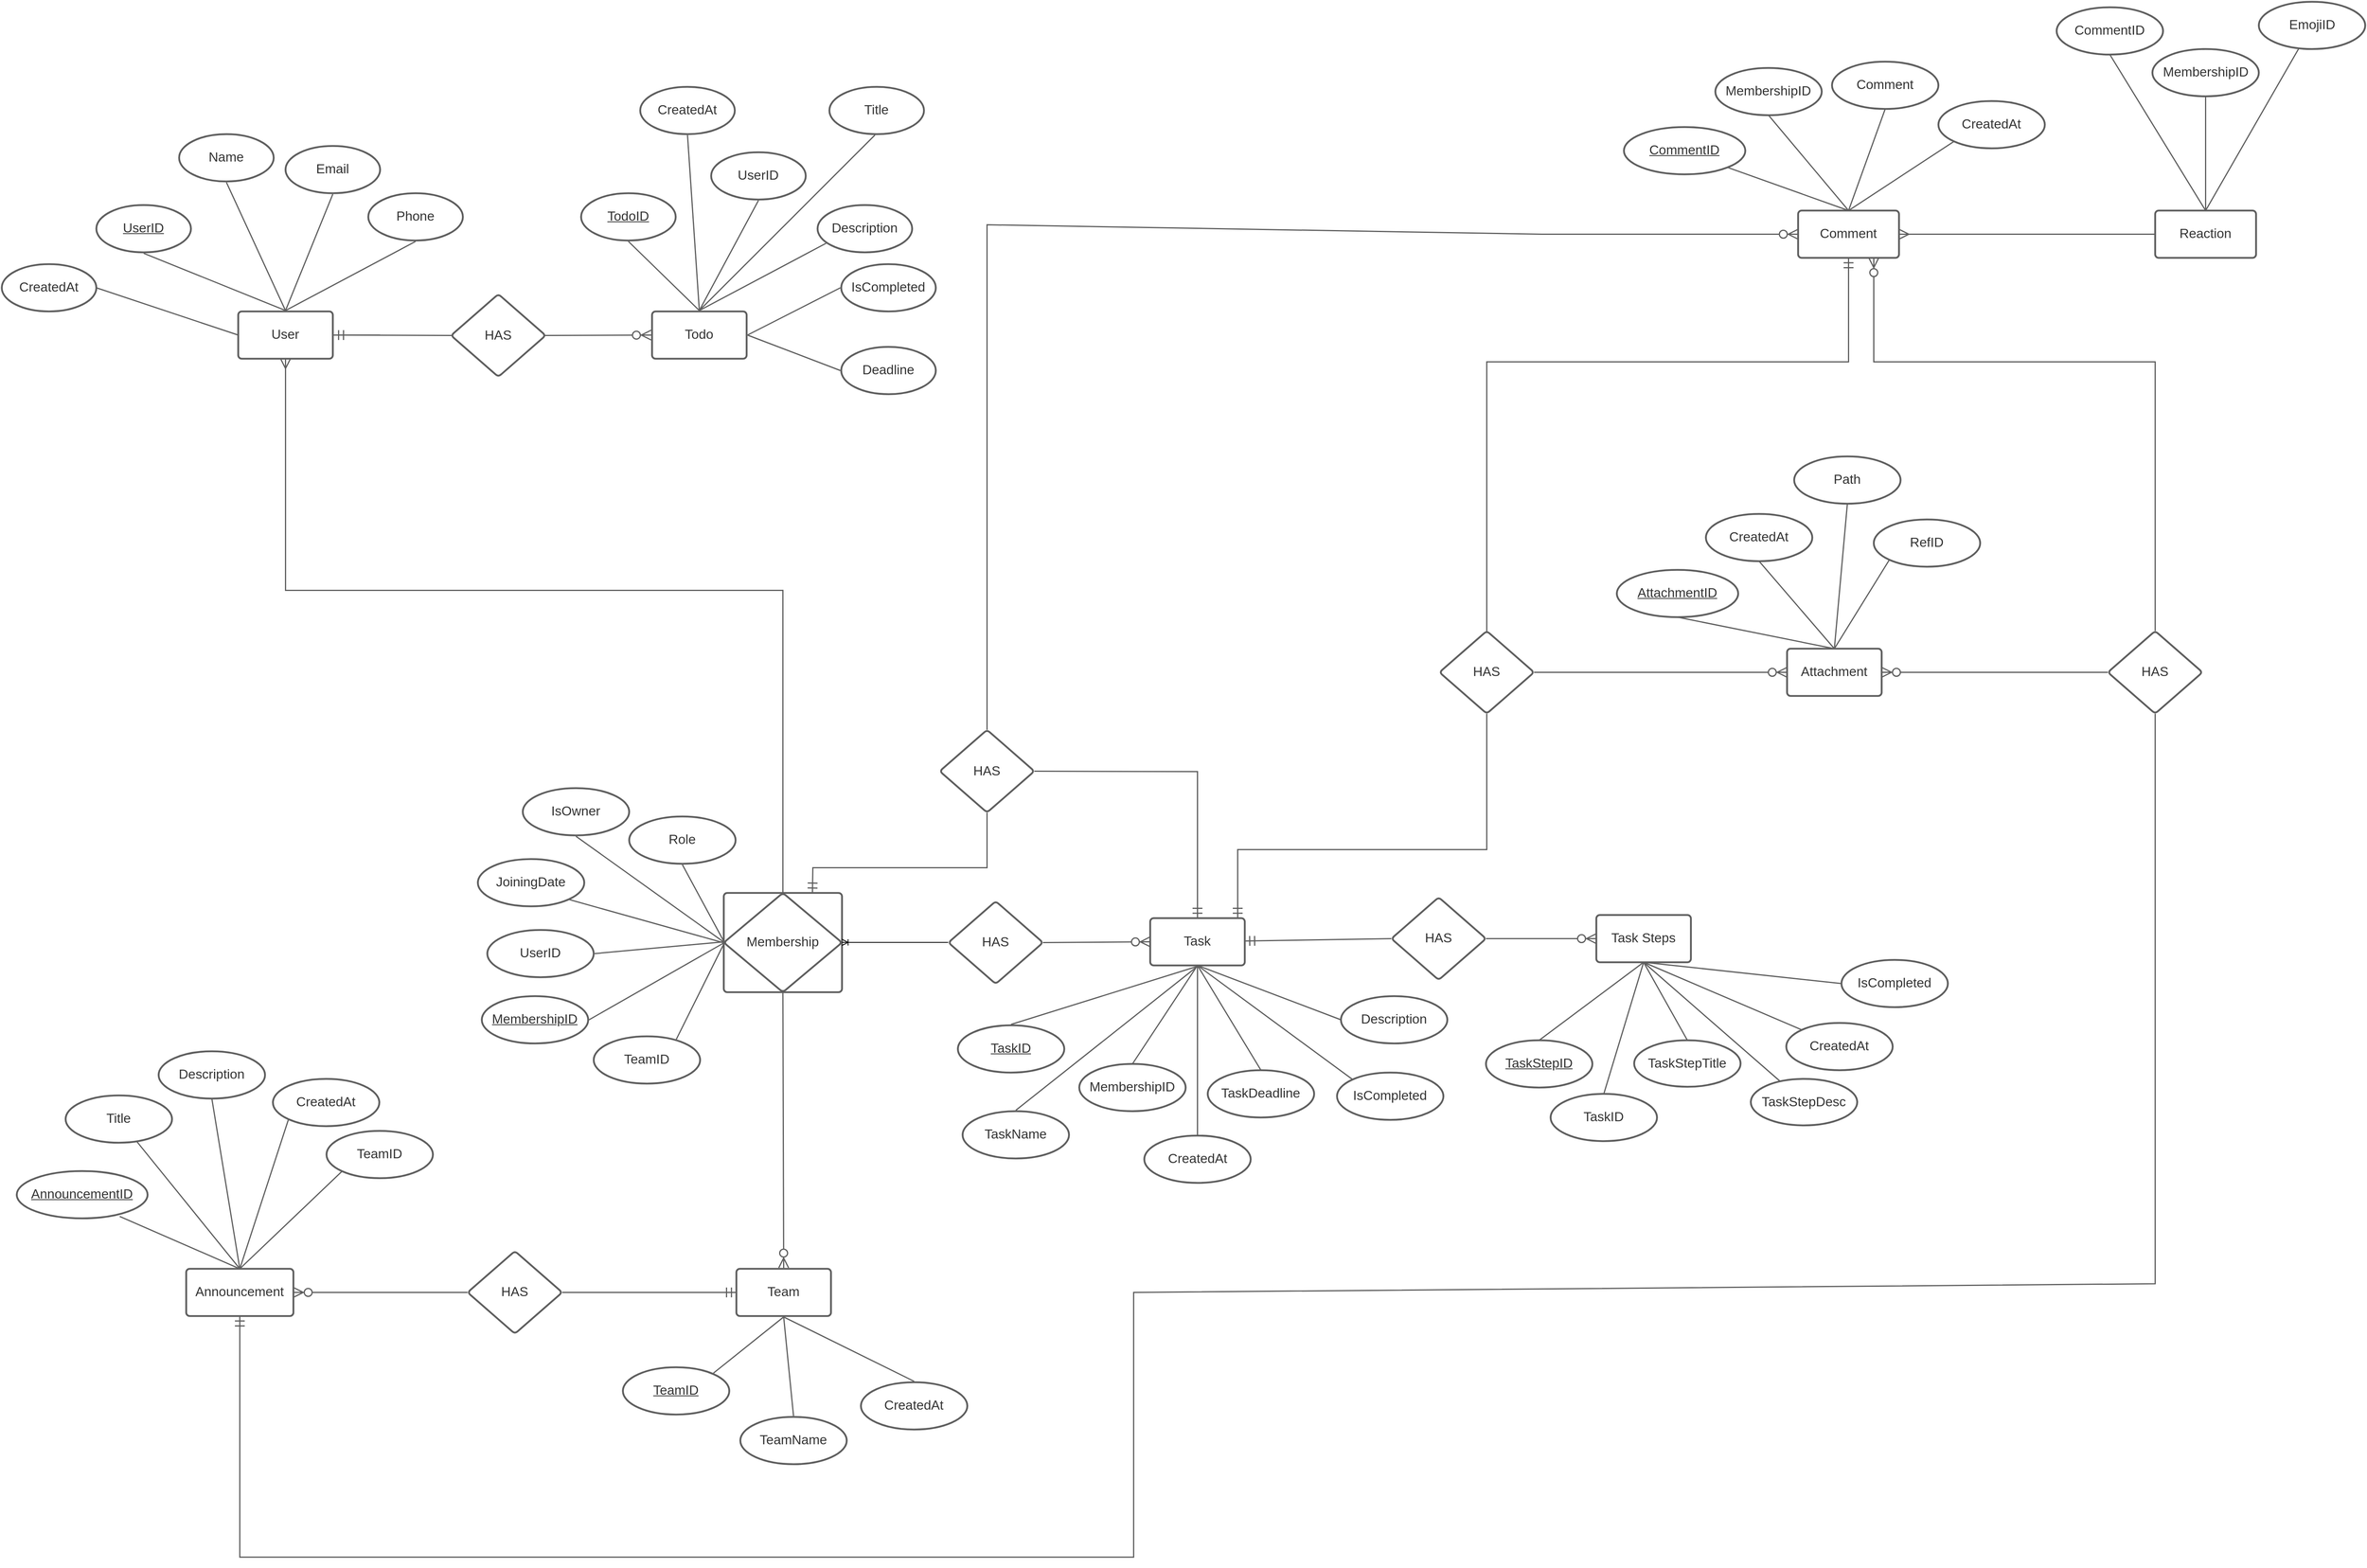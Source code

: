 <mxfile version="16.0.3" type="device"><diagram id="U_nMYkbOlksEih3X53bk" name="Page-1"><mxGraphModel dx="2211" dy="2001" grid="0" gridSize="10" guides="1" tooltips="1" connect="1" arrows="1" fold="1" page="1" pageScale="1" pageWidth="827" pageHeight="1169" math="0" shadow="0"><root><mxCell id="0"/><mxCell id="1" parent="0"/><UserObject label="Text" lucidchartObjectId="84dDIEahQBXP" id="JdT_wa7OYfEd805fL20r-1"><mxCell style="html=1;overflow=block;blockSpacing=1;whiteSpace=wrap;fontSize=16.7;fontColor=#333333;spacing=3.8;strokeColor=#5e5e5e;strokeOpacity=100;rounded=1;absoluteArcSize=1;arcSize=9;strokeWidth=2.3;" parent="1" vertex="1"><mxGeometry x="309" y="975" width="150" height="126" as="geometry"/></mxCell></UserObject><UserObject label="User" lucidchartObjectId="3LdDe8VXFR0k" id="JdT_wa7OYfEd805fL20r-2"><mxCell style="html=1;overflow=block;blockSpacing=1;whiteSpace=wrap;fontSize=16.7;fontColor=#333333;spacing=3.8;strokeColor=#5e5e5e;strokeOpacity=100;rounded=1;absoluteArcSize=1;arcSize=9;strokeWidth=2.3;" parent="1" vertex="1"><mxGeometry x="-307" y="237" width="120" height="60" as="geometry"/></mxCell></UserObject><UserObject label="UserID" lucidchartObjectId="JMdD6b2sjVWq" id="JdT_wa7OYfEd805fL20r-3"><mxCell style="html=1;overflow=block;blockSpacing=1;whiteSpace=wrap;ellipse;fontSize=16.7;fontColor=#333333;fontStyle=4;spacing=3.8;strokeColor=#5e5e5e;strokeOpacity=100;rounded=1;absoluteArcSize=1;arcSize=9;strokeWidth=2.3;" parent="1" vertex="1"><mxGeometry x="-487" y="102" width="120" height="60" as="geometry"/></mxCell></UserObject><UserObject label="" lucidchartObjectId="PMdDLyvMpCbe" id="JdT_wa7OYfEd805fL20r-4"><mxCell style="html=1;jettySize=18;whiteSpace=wrap;fontSize=13;strokeColor=#5E5E5E;strokeWidth=1.5;rounded=0;startArrow=none;endArrow=none;exitX=0.5;exitY=1.019;exitPerimeter=0;entryX=0.5;entryY=-0.019;entryPerimeter=0;" parent="1" source="JdT_wa7OYfEd805fL20r-3" target="JdT_wa7OYfEd805fL20r-2" edge="1"><mxGeometry width="100" height="100" relative="1" as="geometry"><Array as="points"/></mxGeometry></mxCell></UserObject><UserObject label="Name" lucidchartObjectId="-MdDwIWaZFiD" id="JdT_wa7OYfEd805fL20r-5"><mxCell style="html=1;overflow=block;blockSpacing=1;whiteSpace=wrap;ellipse;fontSize=16.7;fontColor=#333333;spacing=3.8;strokeColor=#5e5e5e;strokeOpacity=100;rounded=1;absoluteArcSize=1;arcSize=9;strokeWidth=2.3;" parent="1" vertex="1"><mxGeometry x="-382" y="12" width="120" height="60" as="geometry"/></mxCell></UserObject><UserObject label="" lucidchartObjectId="cNdDFizD~VLZ" id="JdT_wa7OYfEd805fL20r-6"><mxCell style="html=1;jettySize=18;whiteSpace=wrap;fontSize=13;strokeColor=#5E5E5E;strokeWidth=1.5;rounded=0;startArrow=none;endArrow=none;exitX=0.5;exitY=1.019;exitPerimeter=0;" parent="1" source="JdT_wa7OYfEd805fL20r-5" edge="1"><mxGeometry width="100" height="100" relative="1" as="geometry"><Array as="points"/><mxPoint x="-247" y="236" as="targetPoint"/></mxGeometry></mxCell></UserObject><UserObject label="Email" lucidchartObjectId="ANdDrBOIHmVF" id="JdT_wa7OYfEd805fL20r-7"><mxCell style="html=1;overflow=block;blockSpacing=1;whiteSpace=wrap;ellipse;fontSize=16.7;fontColor=#333333;spacing=3.8;strokeColor=#5e5e5e;strokeOpacity=100;rounded=1;absoluteArcSize=1;arcSize=9;strokeWidth=2.3;" parent="1" vertex="1"><mxGeometry x="-247" y="27" width="120" height="60" as="geometry"/></mxCell></UserObject><UserObject label="Phone" lucidchartObjectId="FNdDUV1hyMVG" id="JdT_wa7OYfEd805fL20r-8"><mxCell style="html=1;overflow=block;blockSpacing=1;whiteSpace=wrap;ellipse;fontSize=16.7;fontColor=#333333;spacing=3.8;strokeColor=#5e5e5e;strokeOpacity=100;rounded=1;absoluteArcSize=1;arcSize=9;strokeWidth=2.3;" parent="1" vertex="1"><mxGeometry x="-142" y="87" width="120" height="60" as="geometry"/></mxCell></UserObject><UserObject label="" lucidchartObjectId="UNdDYsXPSqUr" id="JdT_wa7OYfEd805fL20r-9"><mxCell style="html=1;jettySize=18;whiteSpace=wrap;fontSize=13;strokeColor=#5e5e5e;strokeOpacity=100;strokeWidth=1.5;rounded=0;startArrow=none;endArrow=none;exitX=0.5;exitY=1.019;exitPerimeter=0;entryX=0.5;entryY=-0.019;entryPerimeter=0;" parent="1" source="JdT_wa7OYfEd805fL20r-7" target="JdT_wa7OYfEd805fL20r-2" edge="1"><mxGeometry width="100" height="100" relative="1" as="geometry"><Array as="points"/></mxGeometry></mxCell></UserObject><UserObject label="" lucidchartObjectId="1NdD5dxLQqAW" id="JdT_wa7OYfEd805fL20r-10"><mxCell style="html=1;jettySize=18;whiteSpace=wrap;fontSize=13;strokeColor=#5e5e5e;strokeOpacity=100;strokeWidth=1.5;rounded=0;startArrow=none;endArrow=none;exitX=0.5;exitY=1.019;exitPerimeter=0;entryX=0.5;entryY=-0.019;entryPerimeter=0;" parent="1" source="JdT_wa7OYfEd805fL20r-8" target="JdT_wa7OYfEd805fL20r-2" edge="1"><mxGeometry width="100" height="100" relative="1" as="geometry"><Array as="points"/></mxGeometry></mxCell></UserObject><UserObject label="Todo" lucidchartObjectId="~NdD.VMg70Ni" id="JdT_wa7OYfEd805fL20r-11"><mxCell style="html=1;overflow=block;blockSpacing=1;whiteSpace=wrap;fontSize=16.7;fontColor=#333333;spacing=3.8;strokeColor=#5e5e5e;strokeOpacity=100;rounded=1;absoluteArcSize=1;arcSize=9;strokeWidth=2.3;" parent="1" vertex="1"><mxGeometry x="218" y="237" width="120" height="60" as="geometry"/></mxCell></UserObject><UserObject label="HAS" lucidchartObjectId="OOdDqE3twHPm" id="JdT_wa7OYfEd805fL20r-12"><mxCell style="html=1;overflow=block;blockSpacing=1;whiteSpace=wrap;shape=rhombus;fontSize=16.7;fontColor=#333333;spacing=3.8;strokeColor=#5e5e5e;strokeOpacity=100;rounded=1;absoluteArcSize=1;arcSize=9;strokeWidth=2.3;" parent="1" vertex="1"><mxGeometry x="-37" y="215" width="120" height="105" as="geometry"/></mxCell></UserObject><UserObject label="" lucidchartObjectId="mPdDf~xVTug." id="JdT_wa7OYfEd805fL20r-13"><mxCell style="html=1;jettySize=18;whiteSpace=wrap;fontSize=13;strokeColor=#5e5e5e;strokeOpacity=100;strokeWidth=1.5;rounded=0;startArrow=ERmandOne;startSize=10;endArrow=none;exitX=1.009;exitY=0.5;exitPerimeter=0;entryX=0.007;entryY=0.5;entryPerimeter=0;" parent="1" source="JdT_wa7OYfEd805fL20r-2" target="JdT_wa7OYfEd805fL20r-12" edge="1"><mxGeometry width="100" height="100" relative="1" as="geometry"><Array as="points"/></mxGeometry></mxCell></UserObject><UserObject label="" lucidchartObjectId="qPdDohNRCjt7" id="JdT_wa7OYfEd805fL20r-14"><mxCell style="html=1;jettySize=18;whiteSpace=wrap;fontSize=13;strokeColor=#5e5e5e;strokeOpacity=100;strokeWidth=1.5;rounded=0;startArrow=none;endArrow=none;exitX=1.009;exitY=0.5;exitPerimeter=0;" parent="1" source="JdT_wa7OYfEd805fL20r-2" edge="1"><mxGeometry width="100" height="100" relative="1" as="geometry"><Array as="points"/><mxPoint x="-127" y="267" as="targetPoint"/></mxGeometry></mxCell></UserObject><UserObject label="" lucidchartObjectId="EPdDs~TFFYDN" id="JdT_wa7OYfEd805fL20r-15"><mxCell style="html=1;jettySize=18;whiteSpace=wrap;fontSize=13;strokeColor=#5e5e5e;strokeOpacity=100;strokeWidth=1.5;rounded=0;startArrow=none;endArrow=ERzeroToMany;endSize=10;exitX=0.993;exitY=0.5;exitPerimeter=0;entryX=-0.009;entryY=0.5;entryPerimeter=0;" parent="1" source="JdT_wa7OYfEd805fL20r-12" target="JdT_wa7OYfEd805fL20r-11" edge="1"><mxGeometry width="100" height="100" relative="1" as="geometry"><Array as="points"/></mxGeometry></mxCell></UserObject><UserObject label="CreatedAt" lucidchartObjectId="qQdDnQ5pC3k3" id="JdT_wa7OYfEd805fL20r-16"><mxCell style="html=1;overflow=block;blockSpacing=1;whiteSpace=wrap;ellipse;fontSize=16.7;fontColor=#333333;spacing=3.8;strokeColor=#5e5e5e;strokeOpacity=100;rounded=1;absoluteArcSize=1;arcSize=9;strokeWidth=2.3;" parent="1" vertex="1"><mxGeometry x="203" y="-48" width="120" height="60" as="geometry"/></mxCell></UserObject><UserObject label="" lucidchartObjectId="yQdDbqvftGbE" id="JdT_wa7OYfEd805fL20r-17"><mxCell style="html=1;jettySize=18;whiteSpace=wrap;fontSize=13;strokeColor=#5e5e5e;strokeOpacity=100;strokeWidth=1.5;rounded=0;startArrow=none;endArrow=none;exitX=0.5;exitY=1.019;exitPerimeter=0;entryX=0.5;entryY=-0.019;entryPerimeter=0;" parent="1" source="JdT_wa7OYfEd805fL20r-16" target="JdT_wa7OYfEd805fL20r-11" edge="1"><mxGeometry width="100" height="100" relative="1" as="geometry"><Array as="points"/></mxGeometry></mxCell></UserObject><UserObject label="UserID" lucidchartObjectId="EQdD_dc4qdR2" id="JdT_wa7OYfEd805fL20r-18"><mxCell style="html=1;overflow=block;blockSpacing=1;whiteSpace=wrap;ellipse;fontSize=16.7;fontColor=#333333;spacing=3.8;strokeColor=#5e5e5e;strokeOpacity=100;rounded=1;absoluteArcSize=1;arcSize=9;strokeWidth=2.3;" parent="1" vertex="1"><mxGeometry x="293" y="35" width="120" height="60" as="geometry"/></mxCell></UserObject><UserObject label="" lucidchartObjectId="RQdD1QdBS2yY" id="JdT_wa7OYfEd805fL20r-19"><mxCell style="html=1;jettySize=18;whiteSpace=wrap;fontSize=13;strokeColor=#5e5e5e;strokeOpacity=100;strokeWidth=1.5;rounded=0;startArrow=none;endArrow=none;exitX=0.5;exitY=1.019;exitPerimeter=0;entryX=0.5;entryY=-0.019;entryPerimeter=0;" parent="1" source="JdT_wa7OYfEd805fL20r-18" target="JdT_wa7OYfEd805fL20r-11" edge="1"><mxGeometry width="100" height="100" relative="1" as="geometry"><Array as="points"/></mxGeometry></mxCell></UserObject><UserObject label="" lucidchartObjectId="FRdDOGd3orxc" id="JdT_wa7OYfEd805fL20r-20"><mxCell style="html=1;jettySize=18;whiteSpace=wrap;fontSize=13;strokeColor=#5e5e5e;strokeOpacity=100;strokeWidth=1.5;rounded=0;startArrow=none;endArrow=none;exitX=0.5;exitY=-0.019;exitPerimeter=0;entryX=0.482;entryY=1.018;entryPerimeter=0;" parent="1" source="JdT_wa7OYfEd805fL20r-11" target="JdT_wa7OYfEd805fL20r-21" edge="1"><mxGeometry width="100" height="100" relative="1" as="geometry"><Array as="points"/></mxGeometry></mxCell></UserObject><UserObject label="Title" lucidchartObjectId="GRdDEQxj_k0u" id="JdT_wa7OYfEd805fL20r-21"><mxCell style="html=1;overflow=block;blockSpacing=1;whiteSpace=wrap;ellipse;fontSize=16.7;fontColor=#333333;spacing=3.8;strokeColor=#5e5e5e;strokeOpacity=100;rounded=1;absoluteArcSize=1;arcSize=9;strokeWidth=2.3;" parent="1" vertex="1"><mxGeometry x="443" y="-48" width="120" height="60" as="geometry"/></mxCell></UserObject><UserObject label="Description" lucidchartObjectId="URdDRL8Dr3CN" id="JdT_wa7OYfEd805fL20r-22"><mxCell style="html=1;overflow=block;blockSpacing=1;whiteSpace=wrap;ellipse;fontSize=16.7;fontColor=#333333;spacing=3.8;strokeColor=#5e5e5e;strokeOpacity=100;rounded=1;absoluteArcSize=1;arcSize=9;strokeWidth=2.3;" parent="1" vertex="1"><mxGeometry x="428" y="102" width="120" height="60" as="geometry"/></mxCell></UserObject><UserObject label="IsCompleted" lucidchartObjectId="bXdDz~uh0RkG" id="JdT_wa7OYfEd805fL20r-23"><mxCell style="html=1;overflow=block;blockSpacing=1;whiteSpace=wrap;ellipse;fontSize=16.7;fontColor=#333333;spacing=3.8;strokeColor=#5e5e5e;strokeOpacity=100;rounded=1;absoluteArcSize=1;arcSize=9;strokeWidth=2.3;" parent="1" vertex="1"><mxGeometry x="458" y="177" width="120" height="60" as="geometry"/></mxCell></UserObject><UserObject label="Deadline" lucidchartObjectId="SZdDzqZRq_lv" id="JdT_wa7OYfEd805fL20r-24"><mxCell style="html=1;overflow=block;blockSpacing=1;whiteSpace=wrap;ellipse;fontSize=16.7;fontColor=#333333;spacing=3.8;strokeColor=#5e5e5e;strokeOpacity=100;rounded=1;absoluteArcSize=1;arcSize=9;strokeWidth=2.3;" parent="1" vertex="1"><mxGeometry x="458" y="282" width="120" height="60" as="geometry"/></mxCell></UserObject><UserObject label="" lucidchartObjectId="1ZdD28CIfmIb" id="JdT_wa7OYfEd805fL20r-25"><mxCell style="html=1;jettySize=18;whiteSpace=wrap;fontSize=13;strokeColor=#5e5e5e;strokeOpacity=100;strokeWidth=1.5;rounded=0;startArrow=none;endArrow=none;exitX=-0.009;exitY=0.5;exitPerimeter=0;entryX=1.009;entryY=0.5;entryPerimeter=0;" parent="1" source="JdT_wa7OYfEd805fL20r-24" target="JdT_wa7OYfEd805fL20r-11" edge="1"><mxGeometry width="100" height="100" relative="1" as="geometry"><Array as="points"/></mxGeometry></mxCell></UserObject><UserObject label="Team" lucidchartObjectId="30dDv_nYvlk0" id="JdT_wa7OYfEd805fL20r-26"><mxCell style="html=1;overflow=block;blockSpacing=1;whiteSpace=wrap;fontSize=16.7;fontColor=#333333;spacing=3.8;strokeColor=#5e5e5e;strokeOpacity=100;rounded=1;absoluteArcSize=1;arcSize=9;strokeWidth=2.3;" parent="1" vertex="1"><mxGeometry x="325" y="1452" width="120" height="60" as="geometry"/></mxCell></UserObject><UserObject label="Membership" lucidchartObjectId="31dDfB.uwdvm" id="JdT_wa7OYfEd805fL20r-27"><mxCell style="html=1;overflow=block;blockSpacing=1;whiteSpace=wrap;shape=rhombus;fontSize=16.7;fontColor=#333333;spacing=3.8;strokeColor=#5e5e5e;strokeOpacity=100;rounded=1;absoluteArcSize=1;arcSize=9;strokeWidth=2.3;" parent="1" vertex="1"><mxGeometry x="309" y="975" width="150" height="126" as="geometry"/></mxCell></UserObject><UserObject label="" lucidchartObjectId="n2dD0oxo0nrK" id="JdT_wa7OYfEd805fL20r-28"><mxCell style="html=1;jettySize=18;whiteSpace=wrap;fontSize=13;strokeColor=#5e5e5e;strokeOpacity=100;strokeWidth=1.5;rounded=0;startArrow=none;endArrow=ERmany;endSize=10;exitX=0.5;exitY=0.005;exitPerimeter=0;entryX=0.5;entryY=1;entryDx=0;entryDy=0;" parent="1" source="JdT_wa7OYfEd805fL20r-27" target="JdT_wa7OYfEd805fL20r-2" edge="1"><mxGeometry width="100" height="100" relative="1" as="geometry"><Array as="points"><mxPoint x="384" y="591"/><mxPoint x="-247" y="591"/></Array><mxPoint x="387.0" y="515.14" as="targetPoint"/></mxGeometry></mxCell></UserObject><UserObject label="" lucidchartObjectId="v2dDRqxmr~lD" id="JdT_wa7OYfEd805fL20r-29"><mxCell style="html=1;jettySize=18;whiteSpace=wrap;fontSize=13;strokeColor=#5e5e5e;strokeOpacity=100;strokeWidth=1.5;rounded=0;startArrow=none;endArrow=ERzeroToMany;endSize=10;exitX=0.5;exitY=0.995;exitPerimeter=0;entryX=0.5;entryY=-0.019;entryPerimeter=0;" parent="1" source="JdT_wa7OYfEd805fL20r-27" target="JdT_wa7OYfEd805fL20r-26" edge="1"><mxGeometry width="100" height="100" relative="1" as="geometry"><Array as="points"/></mxGeometry></mxCell></UserObject><UserObject label="MembershipID" lucidchartObjectId="D8dDS3-ZqOUv" id="JdT_wa7OYfEd805fL20r-30"><mxCell style="html=1;overflow=block;blockSpacing=1;whiteSpace=wrap;ellipse;fontSize=16.7;fontColor=#333333;fontStyle=4;spacing=3.8;strokeColor=#5e5e5e;strokeOpacity=100;rounded=1;absoluteArcSize=1;arcSize=9;strokeWidth=2.3;" parent="1" vertex="1"><mxGeometry x="2" y="1106" width="135" height="60" as="geometry"/></mxCell></UserObject><UserObject label="UserID" lucidchartObjectId="P8dDcTzU-_j9" id="JdT_wa7OYfEd805fL20r-31"><mxCell style="html=1;overflow=block;blockSpacing=1;whiteSpace=wrap;ellipse;fontSize=16.7;fontColor=#333333;spacing=3.8;strokeColor=#5e5e5e;strokeOpacity=100;rounded=1;absoluteArcSize=1;arcSize=9;strokeWidth=2.3;" parent="1" vertex="1"><mxGeometry x="9" y="1022" width="135" height="60" as="geometry"/></mxCell></UserObject><UserObject label="TeamID" lucidchartObjectId="U8dDi8ZfMUii" id="JdT_wa7OYfEd805fL20r-32"><mxCell style="html=1;overflow=block;blockSpacing=1;whiteSpace=wrap;ellipse;fontSize=16.7;fontColor=#333333;spacing=3.8;strokeColor=#5e5e5e;strokeOpacity=100;rounded=1;absoluteArcSize=1;arcSize=9;strokeWidth=2.3;" parent="1" vertex="1"><mxGeometry x="144" y="1157" width="135" height="60" as="geometry"/></mxCell></UserObject><UserObject label="" lucidchartObjectId="j9dD-zG312C5" id="JdT_wa7OYfEd805fL20r-33"><mxCell style="html=1;jettySize=18;whiteSpace=wrap;fontSize=13;strokeColor=#5e5e5e;strokeOpacity=100;strokeWidth=1.5;rounded=0;startArrow=none;endArrow=none;exitX=1.008;exitY=0.5;exitPerimeter=0;entryX=0.007;entryY=0.492;entryPerimeter=0;" parent="1" source="JdT_wa7OYfEd805fL20r-31" target="JdT_wa7OYfEd805fL20r-27" edge="1"><mxGeometry width="100" height="100" relative="1" as="geometry"><Array as="points"/></mxGeometry></mxCell></UserObject><UserObject label="" lucidchartObjectId="m9dDs.XY~DwB" id="JdT_wa7OYfEd805fL20r-34"><mxCell style="html=1;jettySize=18;whiteSpace=wrap;fontSize=13;strokeColor=#5e5e5e;strokeOpacity=100;strokeWidth=1.5;rounded=0;startArrow=none;endArrow=none;exitX=1.008;exitY=0.5;exitPerimeter=0;entryX=0.006;entryY=0.5;entryPerimeter=0;" parent="1" source="JdT_wa7OYfEd805fL20r-30" target="JdT_wa7OYfEd805fL20r-27" edge="1"><mxGeometry width="100" height="100" relative="1" as="geometry"><Array as="points"/></mxGeometry></mxCell></UserObject><UserObject label="TodoID" lucidchartObjectId="K9dDK7zW-P04" id="JdT_wa7OYfEd805fL20r-35"><mxCell style="html=1;overflow=block;blockSpacing=1;whiteSpace=wrap;ellipse;fontSize=16.7;fontColor=#333333;fontStyle=4;spacing=3.8;strokeColor=#5e5e5e;strokeOpacity=100;rounded=1;absoluteArcSize=1;arcSize=9;strokeWidth=2.3;" parent="1" vertex="1"><mxGeometry x="128" y="87" width="120" height="60" as="geometry"/></mxCell></UserObject><UserObject label="" lucidchartObjectId="-9dDIDJlfDna" id="JdT_wa7OYfEd805fL20r-36"><mxCell style="html=1;jettySize=18;whiteSpace=wrap;fontSize=13;strokeColor=#5e5e5e;strokeOpacity=100;strokeWidth=1.5;rounded=0;startArrow=none;endArrow=none;exitX=0.09;exitY=0.808;exitPerimeter=0;entryX=0.5;entryY=-0.019;entryPerimeter=0;" parent="1" source="JdT_wa7OYfEd805fL20r-22" target="JdT_wa7OYfEd805fL20r-11" edge="1"><mxGeometry width="100" height="100" relative="1" as="geometry"><Array as="points"/></mxGeometry></mxCell></UserObject><UserObject label="" lucidchartObjectId="w-dDBu-E7YCn" id="JdT_wa7OYfEd805fL20r-37"><mxCell style="html=1;jettySize=18;whiteSpace=wrap;fontSize=13;strokeColor=#5e5e5e;strokeOpacity=100;strokeWidth=1.5;rounded=0;startArrow=none;endArrow=none;exitX=-0.009;exitY=0.5;exitPerimeter=0;entryX=1.009;entryY=0.5;entryPerimeter=0;" parent="1" source="JdT_wa7OYfEd805fL20r-23" target="JdT_wa7OYfEd805fL20r-11" edge="1"><mxGeometry width="100" height="100" relative="1" as="geometry"><Array as="points"/></mxGeometry></mxCell></UserObject><UserObject label="" lucidchartObjectId="--dD6B.YOeeq" id="JdT_wa7OYfEd805fL20r-38"><mxCell style="html=1;jettySize=18;whiteSpace=wrap;fontSize=13;strokeColor=#5e5e5e;strokeOpacity=100;strokeWidth=1.5;rounded=0;startArrow=none;endArrow=none;exitX=0.5;exitY=1.019;exitPerimeter=0;entryX=0.5;entryY=-0.019;entryPerimeter=0;" parent="1" source="JdT_wa7OYfEd805fL20r-35" target="JdT_wa7OYfEd805fL20r-11" edge="1"><mxGeometry width="100" height="100" relative="1" as="geometry"><Array as="points"/></mxGeometry></mxCell></UserObject><UserObject label="" lucidchartObjectId="W_dDMXzN0hTg" id="JdT_wa7OYfEd805fL20r-39"><mxCell style="html=1;jettySize=18;whiteSpace=wrap;fontSize=13;strokeColor=#5e5e5e;strokeOpacity=100;strokeWidth=1.5;rounded=0;startArrow=none;endArrow=none;exitX=-0.008;exitY=0.5;exitPerimeter=0;entryX=1;entryY=1;entryDx=0;entryDy=0;" parent="1" source="JdT_wa7OYfEd805fL20r-1" target="JdT_wa7OYfEd805fL20r-40" edge="1"><mxGeometry width="100" height="100" relative="1" as="geometry"><Array as="points"/><mxPoint x="130.08" y="977" as="targetPoint"/></mxGeometry></mxCell></UserObject><UserObject label="JoiningDate" lucidchartObjectId="1_dD5xhBPEDh" id="JdT_wa7OYfEd805fL20r-40"><mxCell style="html=1;overflow=block;blockSpacing=1;whiteSpace=wrap;ellipse;fontSize=16.7;fontColor=#333333;spacing=3.8;strokeColor=#5e5e5e;strokeOpacity=100;rounded=1;absoluteArcSize=1;arcSize=9;strokeWidth=2.3;" parent="1" vertex="1"><mxGeometry x="-3" y="932" width="135" height="60" as="geometry"/></mxCell></UserObject><UserObject label="" lucidchartObjectId="s.dDsp5FJ7_U" id="JdT_wa7OYfEd805fL20r-41"><mxCell style="html=1;jettySize=18;whiteSpace=wrap;fontSize=13;strokeColor=#5e5e5e;strokeOpacity=100;strokeWidth=1.5;rounded=0;startArrow=none;endArrow=none;exitX=0.006;exitY=0.5;exitPerimeter=0;entryX=0.776;entryY=0.064;entryPerimeter=0;" parent="1" source="JdT_wa7OYfEd805fL20r-27" target="JdT_wa7OYfEd805fL20r-32" edge="1"><mxGeometry width="100" height="100" relative="1" as="geometry"><Array as="points"/></mxGeometry></mxCell></UserObject><UserObject label="" lucidchartObjectId="9.dDrYXlmW6C" id="JdT_wa7OYfEd805fL20r-42"><mxCell style="html=1;jettySize=18;whiteSpace=wrap;fontSize=13;strokeColor=#5e5e5e;strokeOpacity=100;strokeWidth=1.5;rounded=0;startArrow=none;endArrow=none;exitX=0.006;exitY=0.5;exitPerimeter=0;entryX=0.5;entryY=1.019;entryPerimeter=0;" parent="1" source="JdT_wa7OYfEd805fL20r-27" target="JdT_wa7OYfEd805fL20r-43" edge="1"><mxGeometry width="100" height="100" relative="1" as="geometry"><Array as="points"/></mxGeometry></mxCell></UserObject><UserObject label="IsOwner" lucidchartObjectId="f~dDW0aapUEa" id="JdT_wa7OYfEd805fL20r-43"><mxCell style="html=1;overflow=block;blockSpacing=1;whiteSpace=wrap;ellipse;fontSize=16.7;fontColor=#333333;spacing=3.8;strokeColor=#5e5e5e;strokeOpacity=100;rounded=1;absoluteArcSize=1;arcSize=9;strokeWidth=2.3;" parent="1" vertex="1"><mxGeometry x="54" y="842" width="135" height="60" as="geometry"/></mxCell></UserObject><UserObject label="" lucidchartObjectId="PaeDgLRllKaf" id="JdT_wa7OYfEd805fL20r-44"><mxCell style="html=1;jettySize=18;whiteSpace=wrap;fontSize=13;strokeColor=#5e5e5e;strokeOpacity=100;strokeWidth=1.5;rounded=0;startArrow=none;endArrow=none;exitX=0.006;exitY=0.5;exitPerimeter=0;entryX=0.5;entryY=1.019;entryPerimeter=0;" parent="1" source="JdT_wa7OYfEd805fL20r-27" target="JdT_wa7OYfEd805fL20r-45" edge="1"><mxGeometry width="100" height="100" relative="1" as="geometry"><Array as="points"/></mxGeometry></mxCell></UserObject><UserObject label="Role" lucidchartObjectId="BbeDi9AXOqGy" id="JdT_wa7OYfEd805fL20r-45"><mxCell style="html=1;overflow=block;blockSpacing=1;whiteSpace=wrap;ellipse;fontSize=16.7;fontColor=#333333;spacing=3.8;strokeColor=#5e5e5e;strokeOpacity=100;rounded=1;absoluteArcSize=1;arcSize=9;strokeWidth=2.3;" parent="1" vertex="1"><mxGeometry x="189" y="878" width="135" height="60" as="geometry"/></mxCell></UserObject><UserObject label="TeamID" lucidchartObjectId="2beD4ePX3jNr" id="JdT_wa7OYfEd805fL20r-46"><mxCell style="html=1;overflow=block;blockSpacing=1;whiteSpace=wrap;ellipse;fontSize=16.7;fontColor=#333333;fontStyle=4;spacing=3.8;strokeColor=#5e5e5e;strokeOpacity=100;rounded=1;absoluteArcSize=1;arcSize=9;strokeWidth=2.3;" parent="1" vertex="1"><mxGeometry x="181" y="1577" width="135" height="60" as="geometry"/></mxCell></UserObject><UserObject label="TeamName" lucidchartObjectId="oceDCn8C4v9e" id="JdT_wa7OYfEd805fL20r-47"><mxCell style="html=1;overflow=block;blockSpacing=1;whiteSpace=wrap;ellipse;fontSize=16.7;fontColor=#333333;spacing=3.8;strokeColor=#5e5e5e;strokeOpacity=100;rounded=1;absoluteArcSize=1;arcSize=9;strokeWidth=2.3;" parent="1" vertex="1"><mxGeometry x="330" y="1640" width="135" height="60" as="geometry"/></mxCell></UserObject><UserObject label="" lucidchartObjectId="IceDIFVbaN4H" id="JdT_wa7OYfEd805fL20r-48"><mxCell style="html=1;jettySize=18;whiteSpace=wrap;fontSize=13;strokeColor=#5e5e5e;strokeOpacity=100;strokeWidth=1.5;rounded=0;startArrow=none;endArrow=none;exitX=0.5;exitY=-0.019;exitPerimeter=0;entryX=0.5;entryY=1.019;entryPerimeter=0;" parent="1" source="JdT_wa7OYfEd805fL20r-47" target="JdT_wa7OYfEd805fL20r-26" edge="1"><mxGeometry width="100" height="100" relative="1" as="geometry"><Array as="points"/></mxGeometry></mxCell></UserObject><UserObject label="" lucidchartObjectId="PceD5Cr.yDgV" id="JdT_wa7OYfEd805fL20r-49"><mxCell style="html=1;jettySize=18;whiteSpace=wrap;fontSize=13;strokeColor=#5e5e5e;strokeOpacity=100;strokeWidth=1.5;rounded=0;startArrow=none;endArrow=none;exitX=0.851;exitY=0.124;exitPerimeter=0;entryX=0.5;entryY=1.019;entryPerimeter=0;" parent="1" source="JdT_wa7OYfEd805fL20r-46" target="JdT_wa7OYfEd805fL20r-26" edge="1"><mxGeometry width="100" height="100" relative="1" as="geometry"><Array as="points"/></mxGeometry></mxCell></UserObject><UserObject label="CreatedAt" lucidchartObjectId="~CeDlO4kagpp" id="JdT_wa7OYfEd805fL20r-50"><mxCell style="html=1;overflow=block;blockSpacing=1;whiteSpace=wrap;ellipse;fontSize=16.7;fontColor=#333333;spacing=3.8;strokeColor=#5e5e5e;strokeOpacity=100;rounded=1;absoluteArcSize=1;arcSize=9;strokeWidth=2.3;" parent="1" vertex="1"><mxGeometry x="483" y="1596" width="135" height="60" as="geometry"/></mxCell></UserObject><UserObject label="" lucidchartObjectId="eDeDBkKceDCs" id="JdT_wa7OYfEd805fL20r-51"><mxCell style="html=1;jettySize=18;whiteSpace=wrap;fontSize=13;strokeColor=#5e5e5e;strokeOpacity=100;strokeWidth=1.5;rounded=0;startArrow=none;endArrow=none;exitX=0.5;exitY=1.019;exitPerimeter=0;entryX=0.5;entryY=-0.019;entryPerimeter=0;" parent="1" source="JdT_wa7OYfEd805fL20r-26" target="JdT_wa7OYfEd805fL20r-50" edge="1"><mxGeometry width="100" height="100" relative="1" as="geometry"><Array as="points"/></mxGeometry></mxCell></UserObject><UserObject label="Task" lucidchartObjectId="OHeDHOLbXgJx" id="JdT_wa7OYfEd805fL20r-52"><mxCell style="html=1;overflow=block;blockSpacing=1;whiteSpace=wrap;fontSize=16.7;fontColor=#333333;spacing=3.8;strokeColor=#5e5e5e;strokeOpacity=100;rounded=1;absoluteArcSize=1;arcSize=9;strokeWidth=2.3;" parent="1" vertex="1"><mxGeometry x="850" y="1007" width="120" height="60" as="geometry"/></mxCell></UserObject><UserObject label="TaskID" lucidchartObjectId="aIeDfi1y~YKN" id="JdT_wa7OYfEd805fL20r-53"><mxCell style="html=1;overflow=block;blockSpacing=1;whiteSpace=wrap;ellipse;fontSize=16.7;fontColor=#333333;fontStyle=4;spacing=3.8;strokeColor=#5e5e5e;strokeOpacity=100;rounded=1;absoluteArcSize=1;arcSize=9;strokeWidth=2.3;" parent="1" vertex="1"><mxGeometry x="606" y="1143" width="135" height="60" as="geometry"/></mxCell></UserObject><UserObject label="" lucidchartObjectId="iIeDbPa-UH3R" id="JdT_wa7OYfEd805fL20r-54"><mxCell style="html=1;jettySize=18;whiteSpace=wrap;fontSize=13;strokeColor=#5e5e5e;strokeOpacity=100;strokeWidth=1.5;rounded=0;startArrow=none;endArrow=none;exitX=0.5;exitY=-0.019;exitPerimeter=0;entryX=0.5;entryY=1.019;entryPerimeter=0;" parent="1" source="JdT_wa7OYfEd805fL20r-53" target="JdT_wa7OYfEd805fL20r-52" edge="1"><mxGeometry width="100" height="100" relative="1" as="geometry"><Array as="points"/></mxGeometry></mxCell></UserObject><UserObject label="TaskName" lucidchartObjectId="oIeDfHq2LWk7" id="JdT_wa7OYfEd805fL20r-55"><mxCell style="html=1;overflow=block;blockSpacing=1;whiteSpace=wrap;ellipse;fontSize=16.7;fontColor=#333333;spacing=3.8;strokeColor=#5e5e5e;strokeOpacity=100;rounded=1;absoluteArcSize=1;arcSize=9;strokeWidth=2.3;" parent="1" vertex="1"><mxGeometry x="612" y="1252" width="135" height="60" as="geometry"/></mxCell></UserObject><UserObject label="" lucidchartObjectId="2IeD8K-YgglZ" id="JdT_wa7OYfEd805fL20r-56"><mxCell style="html=1;jettySize=18;whiteSpace=wrap;fontSize=13;strokeColor=#5e5e5e;strokeOpacity=100;strokeWidth=1.5;rounded=0;startArrow=none;endArrow=none;exitX=0.5;exitY=-0.019;exitPerimeter=0;entryX=0.5;entryY=1.019;entryPerimeter=0;" parent="1" source="JdT_wa7OYfEd805fL20r-55" target="JdT_wa7OYfEd805fL20r-52" edge="1"><mxGeometry width="100" height="100" relative="1" as="geometry"><Array as="points"/></mxGeometry></mxCell></UserObject><UserObject label="HAS" lucidchartObjectId="lJeDLdgm94aC" id="JdT_wa7OYfEd805fL20r-59"><mxCell style="html=1;overflow=block;blockSpacing=1;whiteSpace=wrap;shape=rhombus;fontSize=16.7;fontColor=#333333;spacing=3.8;strokeColor=#5e5e5e;strokeOpacity=100;rounded=1;absoluteArcSize=1;arcSize=9;strokeWidth=2.3;" parent="1" vertex="1"><mxGeometry x="594" y="985.5" width="120" height="105" as="geometry"/></mxCell></UserObject><UserObject label="" lucidchartObjectId="EPdDs~TFFYDN" id="JdT_wa7OYfEd805fL20r-61"><mxCell style="html=1;jettySize=18;whiteSpace=wrap;fontSize=13;strokeColor=#5e5e5e;strokeOpacity=100;strokeWidth=1.5;rounded=0;startArrow=none;endArrow=ERzeroToMany;endSize=10;entryX=0;entryY=0.5;entryDx=0;entryDy=0;exitX=1;exitY=0.5;exitDx=0;exitDy=0;" parent="1" source="JdT_wa7OYfEd805fL20r-59" target="JdT_wa7OYfEd805fL20r-52" edge="1"><mxGeometry width="100" height="100" relative="1" as="geometry"><Array as="points"/><mxPoint x="747" y="1230" as="sourcePoint"/><mxPoint x="835" y="1108" as="targetPoint"/></mxGeometry></mxCell></UserObject><UserObject label="MembershipID" lucidchartObjectId="9IeD.xvAVjNg" id="JdT_wa7OYfEd805fL20r-63"><mxCell style="html=1;overflow=block;blockSpacing=1;whiteSpace=wrap;ellipse;fontSize=16.7;fontColor=#333333;spacing=3.8;strokeColor=#5e5e5e;strokeOpacity=100;rounded=1;absoluteArcSize=1;arcSize=9;strokeWidth=2.3;" parent="1" vertex="1"><mxGeometry x="760" y="1192" width="135" height="60" as="geometry"/></mxCell></UserObject><mxCell id="JdT_wa7OYfEd805fL20r-74" value="" style="fontSize=12;html=1;endArrow=ERoneToMany;rounded=0;strokeWidth=1;entryX=1;entryY=0.5;entryDx=0;entryDy=0;exitX=0;exitY=0.5;exitDx=0;exitDy=0;" parent="1" source="JdT_wa7OYfEd805fL20r-59" target="JdT_wa7OYfEd805fL20r-27" edge="1"><mxGeometry width="100" height="100" relative="1" as="geometry"><mxPoint x="677" y="1214.5" as="sourcePoint"/><mxPoint x="489" y="1057.5" as="targetPoint"/><Array as="points"/></mxGeometry></mxCell><UserObject label="CreatedAt" lucidchartObjectId="9IeD.xvAVjNg" id="JdT_wa7OYfEd805fL20r-77"><mxCell style="html=1;overflow=block;blockSpacing=1;whiteSpace=wrap;ellipse;fontSize=16.7;fontColor=#333333;spacing=3.8;strokeColor=#5e5e5e;strokeOpacity=100;rounded=1;absoluteArcSize=1;arcSize=9;strokeWidth=2.3;" parent="1" vertex="1"><mxGeometry x="842.5" y="1283" width="135" height="60" as="geometry"/></mxCell></UserObject><UserObject label="" lucidchartObjectId="dJeDmpFPbrby" id="JdT_wa7OYfEd805fL20r-78"><mxCell style="html=1;jettySize=18;whiteSpace=wrap;fontSize=13;strokeColor=#5e5e5e;strokeOpacity=100;strokeWidth=1.5;rounded=0;startArrow=none;endArrow=none;exitX=0.5;exitY=0;entryX=0.5;entryY=1;entryDx=0;entryDy=0;exitDx=0;exitDy=0;" parent="1" source="JdT_wa7OYfEd805fL20r-63" target="JdT_wa7OYfEd805fL20r-52" edge="1"><mxGeometry width="100" height="100" relative="1" as="geometry"><Array as="points"/><mxPoint x="1026.51" y="1199.16" as="sourcePoint"/><mxPoint x="956" y="1072.84" as="targetPoint"/></mxGeometry></mxCell></UserObject><UserObject label="" lucidchartObjectId="dJeDmpFPbrby" id="JdT_wa7OYfEd805fL20r-80"><mxCell style="html=1;jettySize=18;whiteSpace=wrap;fontSize=13;strokeColor=#5e5e5e;strokeOpacity=100;strokeWidth=1.5;rounded=0;startArrow=none;endArrow=none;entryX=0.5;entryY=1;entryDx=0;entryDy=0;exitX=0.5;exitY=0;exitDx=0;exitDy=0;" parent="1" source="JdT_wa7OYfEd805fL20r-77" target="JdT_wa7OYfEd805fL20r-52" edge="1"><mxGeometry width="100" height="100" relative="1" as="geometry"><Array as="points"/><mxPoint x="1091" y="1209" as="sourcePoint"/><mxPoint x="994" y="1029" as="targetPoint"/></mxGeometry></mxCell></UserObject><UserObject label="TaskDeadline" lucidchartObjectId="9IeD.xvAVjNg" id="JdT_wa7OYfEd805fL20r-81"><mxCell style="html=1;overflow=block;blockSpacing=1;whiteSpace=wrap;ellipse;fontSize=16.7;fontColor=#333333;spacing=3.8;strokeColor=#5e5e5e;strokeOpacity=100;rounded=1;absoluteArcSize=1;arcSize=9;strokeWidth=2.3;" parent="1" vertex="1"><mxGeometry x="923" y="1200" width="135" height="60" as="geometry"/></mxCell></UserObject><UserObject label="" lucidchartObjectId="dJeDmpFPbrby" id="JdT_wa7OYfEd805fL20r-82"><mxCell style="html=1;jettySize=18;whiteSpace=wrap;fontSize=13;strokeColor=#5e5e5e;strokeOpacity=100;strokeWidth=1.5;rounded=0;startArrow=none;endArrow=none;entryX=0.5;entryY=1;entryDx=0;entryDy=0;exitX=0.5;exitY=0;exitDx=0;exitDy=0;" parent="1" source="JdT_wa7OYfEd805fL20r-81" target="JdT_wa7OYfEd805fL20r-52" edge="1"><mxGeometry width="100" height="100" relative="1" as="geometry"><Array as="points"/><mxPoint x="1037.5" y="1253" as="sourcePoint"/><mxPoint x="920" y="1077" as="targetPoint"/></mxGeometry></mxCell></UserObject><UserObject label="Description" lucidchartObjectId="9IeD.xvAVjNg" id="JdT_wa7OYfEd805fL20r-83"><mxCell style="html=1;overflow=block;blockSpacing=1;whiteSpace=wrap;ellipse;fontSize=16.7;fontColor=#333333;spacing=3.8;strokeColor=#5e5e5e;strokeOpacity=100;rounded=1;absoluteArcSize=1;arcSize=9;strokeWidth=2.3;" parent="1" vertex="1"><mxGeometry x="1092" y="1106" width="135" height="60" as="geometry"/></mxCell></UserObject><UserObject label="HAS" lucidchartObjectId="lJeDLdgm94aC" id="JdT_wa7OYfEd805fL20r-87"><mxCell style="html=1;overflow=block;blockSpacing=1;whiteSpace=wrap;shape=rhombus;fontSize=16.7;fontColor=#333333;spacing=3.8;strokeColor=#5e5e5e;strokeOpacity=100;rounded=1;absoluteArcSize=1;arcSize=9;strokeWidth=2.3;" parent="1" vertex="1"><mxGeometry x="1156" y="980.5" width="120" height="105" as="geometry"/></mxCell></UserObject><UserObject label="Task Steps" lucidchartObjectId="OHeDHOLbXgJx" id="JdT_wa7OYfEd805fL20r-88"><mxCell style="html=1;overflow=block;blockSpacing=1;whiteSpace=wrap;fontSize=16.7;fontColor=#333333;spacing=3.8;strokeColor=#5e5e5e;strokeOpacity=100;rounded=1;absoluteArcSize=1;arcSize=9;strokeWidth=2.3;" parent="1" vertex="1"><mxGeometry x="1416" y="1003" width="120" height="60" as="geometry"/></mxCell></UserObject><UserObject label="" lucidchartObjectId="mPdDf~xVTug." id="JdT_wa7OYfEd805fL20r-89"><mxCell style="html=1;jettySize=18;whiteSpace=wrap;fontSize=13;strokeColor=#5e5e5e;strokeOpacity=100;strokeWidth=1.5;rounded=0;startArrow=ERmandOne;startSize=10;endArrow=none;entryX=0;entryY=0.5;entryDx=0;entryDy=0;" parent="1" source="JdT_wa7OYfEd805fL20r-52" target="JdT_wa7OYfEd805fL20r-87" edge="1"><mxGeometry width="100" height="100" relative="1" as="geometry"><Array as="points"/><mxPoint x="1013.0" y="1036.38" as="sourcePoint"/><mxPoint x="1102" y="1037" as="targetPoint"/></mxGeometry></mxCell></UserObject><UserObject label="" lucidchartObjectId="EPdDs~TFFYDN" id="JdT_wa7OYfEd805fL20r-90"><mxCell style="html=1;jettySize=18;whiteSpace=wrap;fontSize=13;strokeColor=#5e5e5e;strokeOpacity=100;strokeWidth=1.5;rounded=0;startArrow=none;endArrow=ERzeroToMany;endSize=10;exitX=1;exitY=0.5;entryX=0;entryY=0.5;entryDx=0;entryDy=0;exitDx=0;exitDy=0;" parent="1" source="JdT_wa7OYfEd805fL20r-87" target="JdT_wa7OYfEd805fL20r-88" edge="1"><mxGeometry width="100" height="100" relative="1" as="geometry"><Array as="points"/><mxPoint x="723.16" y="822.5" as="sourcePoint"/><mxPoint x="857.92" y="822" as="targetPoint"/></mxGeometry></mxCell></UserObject><UserObject label="&lt;u&gt;TaskStepID&lt;/u&gt;" lucidchartObjectId="9IeD.xvAVjNg" id="JdT_wa7OYfEd805fL20r-91"><mxCell style="html=1;overflow=block;blockSpacing=1;whiteSpace=wrap;ellipse;fontSize=16.7;fontColor=#333333;spacing=3.8;strokeColor=#5e5e5e;strokeOpacity=100;rounded=1;absoluteArcSize=1;arcSize=9;strokeWidth=2.3;" parent="1" vertex="1"><mxGeometry x="1276" y="1162" width="135" height="60" as="geometry"/></mxCell></UserObject><UserObject label="" lucidchartObjectId="dJeDmpFPbrby" id="JdT_wa7OYfEd805fL20r-93"><mxCell style="html=1;jettySize=18;whiteSpace=wrap;fontSize=13;strokeColor=#5e5e5e;strokeOpacity=100;strokeWidth=1.5;rounded=0;startArrow=none;endArrow=none;entryX=0.5;entryY=1;entryDx=0;entryDy=0;exitX=0.5;exitY=0;exitDx=0;exitDy=0;" parent="1" source="JdT_wa7OYfEd805fL20r-91" target="JdT_wa7OYfEd805fL20r-88" edge="1"><mxGeometry width="100" height="100" relative="1" as="geometry"><Array as="points"/><mxPoint x="1088.5" y="1208.0" as="sourcePoint"/><mxPoint x="920" y="1077" as="targetPoint"/></mxGeometry></mxCell></UserObject><UserObject label="TaskID" lucidchartObjectId="9IeD.xvAVjNg" id="JdT_wa7OYfEd805fL20r-94"><mxCell style="html=1;overflow=block;blockSpacing=1;whiteSpace=wrap;ellipse;fontSize=16.7;fontColor=#333333;spacing=3.8;strokeColor=#5e5e5e;strokeOpacity=100;rounded=1;absoluteArcSize=1;arcSize=9;strokeWidth=2.3;" parent="1" vertex="1"><mxGeometry x="1358" y="1230" width="135" height="60" as="geometry"/></mxCell></UserObject><UserObject label="" lucidchartObjectId="dJeDmpFPbrby" id="JdT_wa7OYfEd805fL20r-95"><mxCell style="html=1;jettySize=18;whiteSpace=wrap;fontSize=13;strokeColor=#5e5e5e;strokeOpacity=100;strokeWidth=1.5;rounded=0;startArrow=none;endArrow=none;entryX=0.5;entryY=1;entryDx=0;entryDy=0;exitX=0.5;exitY=0;exitDx=0;exitDy=0;" parent="1" source="JdT_wa7OYfEd805fL20r-94" target="JdT_wa7OYfEd805fL20r-88" edge="1"><mxGeometry width="100" height="100" relative="1" as="geometry"><Array as="points"/><mxPoint x="1353.5" y="1172" as="sourcePoint"/><mxPoint x="1486.0" y="1073" as="targetPoint"/></mxGeometry></mxCell></UserObject><UserObject label="TaskStepTitle" lucidchartObjectId="9IeD.xvAVjNg" id="JdT_wa7OYfEd805fL20r-96"><mxCell style="html=1;overflow=block;blockSpacing=1;whiteSpace=wrap;ellipse;fontSize=16.7;fontColor=#333333;spacing=3.8;strokeColor=#5e5e5e;strokeOpacity=100;rounded=1;absoluteArcSize=1;arcSize=9;strokeWidth=2.3;" parent="1" vertex="1"><mxGeometry x="1464" y="1162" width="135" height="59" as="geometry"/></mxCell></UserObject><UserObject label="" lucidchartObjectId="dJeDmpFPbrby" id="JdT_wa7OYfEd805fL20r-97"><mxCell style="html=1;jettySize=18;whiteSpace=wrap;fontSize=13;strokeColor=#5e5e5e;strokeOpacity=100;strokeWidth=1.5;rounded=0;startArrow=none;endArrow=none;entryX=0.5;entryY=1;entryDx=0;entryDy=0;exitX=0.5;exitY=0;exitDx=0;exitDy=0;" parent="1" source="JdT_wa7OYfEd805fL20r-96" target="JdT_wa7OYfEd805fL20r-88" edge="1"><mxGeometry width="100" height="100" relative="1" as="geometry"><Array as="points"/><mxPoint x="1435.5" y="1240" as="sourcePoint"/><mxPoint x="1486.0" y="1073" as="targetPoint"/></mxGeometry></mxCell></UserObject><UserObject label="TaskStepDesc" lucidchartObjectId="9IeD.xvAVjNg" id="JdT_wa7OYfEd805fL20r-98"><mxCell style="html=1;overflow=block;blockSpacing=1;whiteSpace=wrap;ellipse;fontSize=16.7;fontColor=#333333;spacing=3.8;strokeColor=#5e5e5e;strokeOpacity=100;rounded=1;absoluteArcSize=1;arcSize=9;strokeWidth=2.3;" parent="1" vertex="1"><mxGeometry x="1612" y="1211" width="135" height="59" as="geometry"/></mxCell></UserObject><UserObject label="" lucidchartObjectId="dJeDmpFPbrby" id="JdT_wa7OYfEd805fL20r-99"><mxCell style="html=1;jettySize=18;whiteSpace=wrap;fontSize=13;strokeColor=#5e5e5e;strokeOpacity=100;strokeWidth=1.5;rounded=0;startArrow=none;endArrow=none;entryX=0.5;entryY=1;entryDx=0;entryDy=0;" parent="1" source="JdT_wa7OYfEd805fL20r-98" target="JdT_wa7OYfEd805fL20r-88" edge="1"><mxGeometry width="100" height="100" relative="1" as="geometry"><Array as="points"/><mxPoint x="1541.5" y="1172" as="sourcePoint"/><mxPoint x="1486.0" y="1073" as="targetPoint"/></mxGeometry></mxCell></UserObject><UserObject label="CreatedAt" lucidchartObjectId="qQdDnQ5pC3k3" id="JdT_wa7OYfEd805fL20r-101"><mxCell style="html=1;overflow=block;blockSpacing=1;whiteSpace=wrap;ellipse;fontSize=16.7;fontColor=#333333;spacing=3.8;strokeColor=#5e5e5e;strokeOpacity=100;rounded=1;absoluteArcSize=1;arcSize=9;strokeWidth=2.3;" parent="1" vertex="1"><mxGeometry x="-607" y="177" width="120" height="60" as="geometry"/></mxCell></UserObject><UserObject label="" lucidchartObjectId="PMdDLyvMpCbe" id="JdT_wa7OYfEd805fL20r-102"><mxCell style="html=1;jettySize=18;whiteSpace=wrap;fontSize=13;strokeColor=#5E5E5E;strokeWidth=1.5;rounded=0;startArrow=none;endArrow=none;exitX=1;exitY=0.5;entryX=0;entryY=0.5;exitDx=0;exitDy=0;entryDx=0;entryDy=0;" parent="1" source="JdT_wa7OYfEd805fL20r-101" target="JdT_wa7OYfEd805fL20r-2" edge="1"><mxGeometry width="100" height="100" relative="1" as="geometry"><Array as="points"/><mxPoint x="-417" y="173.14" as="sourcePoint"/><mxPoint x="-237" y="245.86" as="targetPoint"/></mxGeometry></mxCell></UserObject><UserObject label="CreatedAt" lucidchartObjectId="9IeD.xvAVjNg" id="JdT_wa7OYfEd805fL20r-103"><mxCell style="html=1;overflow=block;blockSpacing=1;whiteSpace=wrap;ellipse;fontSize=16.7;fontColor=#333333;spacing=3.8;strokeColor=#5e5e5e;strokeOpacity=100;rounded=1;absoluteArcSize=1;arcSize=9;strokeWidth=2.3;" parent="1" vertex="1"><mxGeometry x="1657" y="1140" width="135" height="60" as="geometry"/></mxCell></UserObject><UserObject label="" lucidchartObjectId="dJeDmpFPbrby" id="JdT_wa7OYfEd805fL20r-104"><mxCell style="html=1;jettySize=18;whiteSpace=wrap;fontSize=13;strokeColor=#5e5e5e;strokeOpacity=100;strokeWidth=1.5;rounded=0;startArrow=none;endArrow=none;entryX=0.5;entryY=1;entryDx=0;entryDy=0;exitX=0;exitY=0;exitDx=0;exitDy=0;" parent="1" source="JdT_wa7OYfEd805fL20r-103" target="JdT_wa7OYfEd805fL20r-88" edge="1"><mxGeometry width="100" height="100" relative="1" as="geometry"><Array as="points"/><mxPoint x="1659.381" y="1224.1" as="sourcePoint"/><mxPoint x="1486.0" y="1073" as="targetPoint"/></mxGeometry></mxCell></UserObject><UserObject label="" lucidchartObjectId="dJeDmpFPbrby" id="JdT_wa7OYfEd805fL20r-105"><mxCell style="html=1;jettySize=18;whiteSpace=wrap;fontSize=13;strokeColor=#5e5e5e;strokeOpacity=100;strokeWidth=1.5;rounded=0;startArrow=none;endArrow=none;entryX=0.5;entryY=1;entryDx=0;entryDy=0;exitX=0;exitY=0.5;exitDx=0;exitDy=0;" parent="1" source="JdT_wa7OYfEd805fL20r-83" target="JdT_wa7OYfEd805fL20r-52" edge="1"><mxGeometry width="100" height="100" relative="1" as="geometry"><Array as="points"/><mxPoint x="1088.5" y="1208.0" as="sourcePoint"/><mxPoint x="920" y="1077" as="targetPoint"/></mxGeometry></mxCell></UserObject><UserObject label="IsCompleted" lucidchartObjectId="9IeD.xvAVjNg" id="lIrGEKnIb8tdfXT85Ig9-2"><mxCell style="html=1;overflow=block;blockSpacing=1;whiteSpace=wrap;ellipse;fontSize=16.7;fontColor=#333333;spacing=3.8;strokeColor=#5e5e5e;strokeOpacity=100;rounded=1;absoluteArcSize=1;arcSize=9;strokeWidth=2.3;" vertex="1" parent="1"><mxGeometry x="1087" y="1203" width="135" height="60" as="geometry"/></mxCell></UserObject><UserObject label="" lucidchartObjectId="dJeDmpFPbrby" id="lIrGEKnIb8tdfXT85Ig9-3"><mxCell style="html=1;jettySize=18;whiteSpace=wrap;fontSize=13;strokeColor=#5e5e5e;strokeOpacity=100;strokeWidth=1.5;rounded=0;startArrow=none;endArrow=none;entryX=0.5;entryY=1;entryDx=0;entryDy=0;exitX=0;exitY=0;exitDx=0;exitDy=0;" edge="1" parent="1" source="lIrGEKnIb8tdfXT85Ig9-2" target="JdT_wa7OYfEd805fL20r-52"><mxGeometry width="100" height="100" relative="1" as="geometry"><Array as="points"/><mxPoint x="1102" y="1146" as="sourcePoint"/><mxPoint x="920" y="1077" as="targetPoint"/></mxGeometry></mxCell></UserObject><UserObject label="IsCompleted" lucidchartObjectId="9IeD.xvAVjNg" id="lIrGEKnIb8tdfXT85Ig9-4"><mxCell style="html=1;overflow=block;blockSpacing=1;whiteSpace=wrap;ellipse;fontSize=16.7;fontColor=#333333;spacing=3.8;strokeColor=#5e5e5e;strokeOpacity=100;rounded=1;absoluteArcSize=1;arcSize=9;strokeWidth=2.3;" vertex="1" parent="1"><mxGeometry x="1727" y="1060" width="135" height="60" as="geometry"/></mxCell></UserObject><UserObject label="" lucidchartObjectId="dJeDmpFPbrby" id="lIrGEKnIb8tdfXT85Ig9-5"><mxCell style="html=1;jettySize=18;whiteSpace=wrap;fontSize=13;strokeColor=#5e5e5e;strokeOpacity=100;strokeWidth=1.5;rounded=0;startArrow=none;endArrow=none;entryX=0.5;entryY=1;entryDx=0;entryDy=0;exitX=0;exitY=0.5;exitDx=0;exitDy=0;" edge="1" parent="1" source="lIrGEKnIb8tdfXT85Ig9-4" target="JdT_wa7OYfEd805fL20r-88"><mxGeometry width="100" height="100" relative="1" as="geometry"><Array as="points"/><mxPoint x="1686.897" y="1158.731" as="sourcePoint"/><mxPoint x="1486" y="1073" as="targetPoint"/></mxGeometry></mxCell></UserObject><UserObject label="Comment" lucidchartObjectId="OHeDHOLbXgJx" id="lIrGEKnIb8tdfXT85Ig9-7"><mxCell style="html=1;overflow=block;blockSpacing=1;whiteSpace=wrap;fontSize=16.7;fontColor=#333333;spacing=3.8;strokeColor=#5e5e5e;strokeOpacity=100;rounded=1;absoluteArcSize=1;arcSize=9;strokeWidth=2.3;" vertex="1" parent="1"><mxGeometry x="1672" y="109" width="128" height="60" as="geometry"/></mxCell></UserObject><UserObject label="" lucidchartObjectId="mPdDf~xVTug." id="lIrGEKnIb8tdfXT85Ig9-12"><mxCell style="html=1;jettySize=18;whiteSpace=wrap;fontSize=13;strokeColor=#5e5e5e;strokeOpacity=100;strokeWidth=1.5;rounded=0;startArrow=ERmandOne;startSize=10;endArrow=none;entryX=1;entryY=0.5;entryDx=0;entryDy=0;exitX=0.5;exitY=0;exitDx=0;exitDy=0;" edge="1" parent="1" source="JdT_wa7OYfEd805fL20r-52" target="lIrGEKnIb8tdfXT85Ig9-19"><mxGeometry width="100" height="100" relative="1" as="geometry"><Array as="points"><mxPoint x="910" y="821"/></Array><mxPoint x="980" y="1046.024" as="sourcePoint"/><mxPoint x="910" y="914" as="targetPoint"/></mxGeometry></mxCell></UserObject><UserObject label="CommentID" lucidchartObjectId="aIeDfi1y~YKN" id="lIrGEKnIb8tdfXT85Ig9-13"><mxCell style="html=1;overflow=block;blockSpacing=1;whiteSpace=wrap;ellipse;fontSize=16.7;fontColor=#333333;fontStyle=4;spacing=3.8;strokeColor=#5e5e5e;strokeOpacity=100;rounded=1;absoluteArcSize=1;arcSize=9;strokeWidth=2.3;" vertex="1" parent="1"><mxGeometry x="1451" y="3" width="154" height="60" as="geometry"/></mxCell></UserObject><UserObject label="" lucidchartObjectId="iIeDbPa-UH3R" id="lIrGEKnIb8tdfXT85Ig9-14"><mxCell style="html=1;jettySize=18;whiteSpace=wrap;fontSize=13;strokeColor=#5e5e5e;strokeOpacity=100;strokeWidth=1.5;rounded=0;startArrow=none;endArrow=none;exitX=1;exitY=1;exitDx=0;exitDy=0;entryX=0.5;entryY=0;entryDx=0;entryDy=0;" edge="1" parent="1" source="lIrGEKnIb8tdfXT85Ig9-13" target="lIrGEKnIb8tdfXT85Ig9-7"><mxGeometry width="100" height="100" relative="1" as="geometry"><Array as="points"/><mxPoint x="1562" y="101" as="sourcePoint"/><mxPoint x="1613" y="165" as="targetPoint"/></mxGeometry></mxCell></UserObject><UserObject label="MembershipID" lucidchartObjectId="9IeD.xvAVjNg" id="lIrGEKnIb8tdfXT85Ig9-16"><mxCell style="html=1;overflow=block;blockSpacing=1;whiteSpace=wrap;ellipse;fontSize=16.7;fontColor=#333333;spacing=3.8;strokeColor=#5e5e5e;strokeOpacity=100;rounded=1;absoluteArcSize=1;arcSize=9;strokeWidth=2.3;" vertex="1" parent="1"><mxGeometry x="1567" y="-72" width="135" height="60" as="geometry"/></mxCell></UserObject><UserObject label="" lucidchartObjectId="iIeDbPa-UH3R" id="lIrGEKnIb8tdfXT85Ig9-17"><mxCell style="html=1;jettySize=18;whiteSpace=wrap;fontSize=13;strokeColor=#5e5e5e;strokeOpacity=100;strokeWidth=1.5;rounded=0;startArrow=none;endArrow=none;exitX=0.5;exitY=1;exitDx=0;exitDy=0;entryX=0.5;entryY=0;entryDx=0;entryDy=0;" edge="1" parent="1" source="lIrGEKnIb8tdfXT85Ig9-16" target="lIrGEKnIb8tdfXT85Ig9-7"><mxGeometry width="100" height="100" relative="1" as="geometry"><Array as="points"/><mxPoint x="1592.603" y="64.152" as="sourcePoint"/><mxPoint x="1746.0" y="119" as="targetPoint"/></mxGeometry></mxCell></UserObject><UserObject label="HAS" lucidchartObjectId="lJeDLdgm94aC" id="lIrGEKnIb8tdfXT85Ig9-19"><mxCell style="html=1;overflow=block;blockSpacing=1;whiteSpace=wrap;shape=rhombus;fontSize=16.7;fontColor=#333333;spacing=3.8;strokeColor=#5e5e5e;strokeOpacity=100;rounded=1;absoluteArcSize=1;arcSize=9;strokeWidth=2.3;rotation=0;" vertex="1" parent="1"><mxGeometry x="583" y="768" width="120" height="105" as="geometry"/></mxCell></UserObject><UserObject label="" lucidchartObjectId="EPdDs~TFFYDN" id="lIrGEKnIb8tdfXT85Ig9-21"><mxCell style="html=1;jettySize=18;whiteSpace=wrap;fontSize=13;strokeColor=#5e5e5e;strokeOpacity=100;strokeWidth=1.5;rounded=0;startArrow=none;endArrow=ERzeroToMany;endSize=10;exitX=0.5;exitY=0;exitDx=0;exitDy=0;entryX=0;entryY=0.5;entryDx=0;entryDy=0;" edge="1" parent="1" source="lIrGEKnIb8tdfXT85Ig9-19" target="lIrGEKnIb8tdfXT85Ig9-7"><mxGeometry width="100" height="100" relative="1" as="geometry"><Array as="points"><mxPoint x="643" y="428"/><mxPoint x="643" y="127"/><mxPoint x="1347" y="139"/><mxPoint x="1419" y="139"/></Array><mxPoint x="713" y="762" as="sourcePoint"/><mxPoint x="1105" y="450" as="targetPoint"/></mxGeometry></mxCell></UserObject><UserObject label="" lucidchartObjectId="mPdDf~xVTug." id="lIrGEKnIb8tdfXT85Ig9-22"><mxCell style="html=1;jettySize=18;whiteSpace=wrap;fontSize=13;strokeColor=#5e5e5e;strokeOpacity=100;strokeWidth=1.5;rounded=0;startArrow=ERmandOne;startSize=10;endArrow=none;entryX=0.5;entryY=1;entryDx=0;entryDy=0;exitX=0.75;exitY=0;exitDx=0;exitDy=0;" edge="1" parent="1" source="JdT_wa7OYfEd805fL20r-1" target="lIrGEKnIb8tdfXT85Ig9-19"><mxGeometry width="100" height="100" relative="1" as="geometry"><Array as="points"><mxPoint x="422" y="943"/><mxPoint x="643" y="943"/></Array><mxPoint x="459" y="991" as="sourcePoint"/><mxPoint x="1166" y="1043" as="targetPoint"/></mxGeometry></mxCell></UserObject><UserObject label="Comment" lucidchartObjectId="9IeD.xvAVjNg" id="lIrGEKnIb8tdfXT85Ig9-24"><mxCell style="html=1;overflow=block;blockSpacing=1;whiteSpace=wrap;ellipse;fontSize=16.7;fontColor=#333333;spacing=3.8;strokeColor=#5e5e5e;strokeOpacity=100;rounded=1;absoluteArcSize=1;arcSize=9;strokeWidth=2.3;" vertex="1" parent="1"><mxGeometry x="1715" y="-80" width="135" height="60" as="geometry"/></mxCell></UserObject><UserObject label="" lucidchartObjectId="iIeDbPa-UH3R" id="lIrGEKnIb8tdfXT85Ig9-25"><mxCell style="html=1;jettySize=18;whiteSpace=wrap;fontSize=13;strokeColor=#5e5e5e;strokeOpacity=100;strokeWidth=1.5;rounded=0;startArrow=none;endArrow=none;entryX=0.5;entryY=0;entryDx=0;entryDy=0;exitX=0.5;exitY=1;exitDx=0;exitDy=0;" edge="1" parent="1" source="lIrGEKnIb8tdfXT85Ig9-24" target="lIrGEKnIb8tdfXT85Ig9-7"><mxGeometry width="100" height="100" relative="1" as="geometry"><Array as="points"/><mxPoint x="1774" y="6" as="sourcePoint"/><mxPoint x="1763" y="66" as="targetPoint"/></mxGeometry></mxCell></UserObject><UserObject label="CreatedAt" lucidchartObjectId="9IeD.xvAVjNg" id="lIrGEKnIb8tdfXT85Ig9-26"><mxCell style="html=1;overflow=block;blockSpacing=1;whiteSpace=wrap;ellipse;fontSize=16.7;fontColor=#333333;spacing=3.8;strokeColor=#5e5e5e;strokeOpacity=100;rounded=1;absoluteArcSize=1;arcSize=9;strokeWidth=2.3;" vertex="1" parent="1"><mxGeometry x="1850" y="-30" width="135" height="60" as="geometry"/></mxCell></UserObject><UserObject label="" lucidchartObjectId="iIeDbPa-UH3R" id="lIrGEKnIb8tdfXT85Ig9-27"><mxCell style="html=1;jettySize=18;whiteSpace=wrap;fontSize=13;strokeColor=#5e5e5e;strokeOpacity=100;strokeWidth=1.5;rounded=0;startArrow=none;endArrow=none;entryX=0.5;entryY=0;entryDx=0;entryDy=0;exitX=0;exitY=1;exitDx=0;exitDy=0;" edge="1" parent="1" source="lIrGEKnIb8tdfXT85Ig9-26" target="lIrGEKnIb8tdfXT85Ig9-7"><mxGeometry width="100" height="100" relative="1" as="geometry"><Array as="points"/><mxPoint x="1783.832" y="-10.248" as="sourcePoint"/><mxPoint x="1746" y="119.0" as="targetPoint"/></mxGeometry></mxCell></UserObject><UserObject label="Attachment" lucidchartObjectId="OHeDHOLbXgJx" id="lIrGEKnIb8tdfXT85Ig9-28"><mxCell style="html=1;overflow=block;blockSpacing=1;whiteSpace=wrap;fontSize=16.7;fontColor=#333333;spacing=3.8;strokeColor=#5e5e5e;strokeOpacity=100;rounded=1;absoluteArcSize=1;arcSize=9;strokeWidth=2.3;" vertex="1" parent="1"><mxGeometry x="1658" y="665" width="120" height="60" as="geometry"/></mxCell></UserObject><UserObject label="CreatedAt" lucidchartObjectId="9IeD.xvAVjNg" id="lIrGEKnIb8tdfXT85Ig9-29"><mxCell style="html=1;overflow=block;blockSpacing=1;whiteSpace=wrap;ellipse;fontSize=16.7;fontColor=#333333;spacing=3.8;strokeColor=#5e5e5e;strokeOpacity=100;rounded=1;absoluteArcSize=1;arcSize=9;strokeWidth=2.3;" vertex="1" parent="1"><mxGeometry x="1555" y="494" width="135" height="60" as="geometry"/></mxCell></UserObject><UserObject label="" lucidchartObjectId="iIeDbPa-UH3R" id="lIrGEKnIb8tdfXT85Ig9-30"><mxCell style="html=1;jettySize=18;whiteSpace=wrap;fontSize=13;strokeColor=#5e5e5e;strokeOpacity=100;strokeWidth=1.5;rounded=0;startArrow=none;endArrow=none;entryX=0.5;entryY=0;entryDx=0;entryDy=0;exitX=0.5;exitY=1;exitDx=0;exitDy=0;" edge="1" parent="1" source="lIrGEKnIb8tdfXT85Ig9-29" target="lIrGEKnIb8tdfXT85Ig9-28"><mxGeometry width="100" height="100" relative="1" as="geometry"><Array as="points"/><mxPoint x="1376.77" y="608.213" as="sourcePoint"/><mxPoint x="1243" y="696.0" as="targetPoint"/></mxGeometry></mxCell></UserObject><UserObject label="AttachmentID" lucidchartObjectId="aIeDfi1y~YKN" id="lIrGEKnIb8tdfXT85Ig9-31"><mxCell style="html=1;overflow=block;blockSpacing=1;whiteSpace=wrap;ellipse;fontSize=16.7;fontColor=#333333;fontStyle=4;spacing=3.8;strokeColor=#5e5e5e;strokeOpacity=100;rounded=1;absoluteArcSize=1;arcSize=9;strokeWidth=2.3;" vertex="1" parent="1"><mxGeometry x="1442" y="565" width="154" height="60" as="geometry"/></mxCell></UserObject><UserObject label="" lucidchartObjectId="iIeDbPa-UH3R" id="lIrGEKnIb8tdfXT85Ig9-32"><mxCell style="html=1;jettySize=18;whiteSpace=wrap;fontSize=13;strokeColor=#5e5e5e;strokeOpacity=100;strokeWidth=1.5;rounded=0;startArrow=none;endArrow=none;entryX=0.5;entryY=0;entryDx=0;entryDy=0;exitX=0.5;exitY=1;exitDx=0;exitDy=0;" edge="1" parent="1" source="lIrGEKnIb8tdfXT85Ig9-31" target="lIrGEKnIb8tdfXT85Ig9-28"><mxGeometry width="100" height="100" relative="1" as="geometry"><Array as="points"/><mxPoint x="1801.5" y="601" as="sourcePoint"/><mxPoint x="1728" y="675" as="targetPoint"/></mxGeometry></mxCell></UserObject><UserObject label="Path" lucidchartObjectId="9IeD.xvAVjNg" id="lIrGEKnIb8tdfXT85Ig9-33"><mxCell style="html=1;overflow=block;blockSpacing=1;whiteSpace=wrap;ellipse;fontSize=16.7;fontColor=#333333;spacing=3.8;strokeColor=#5e5e5e;strokeOpacity=100;rounded=1;absoluteArcSize=1;arcSize=9;strokeWidth=2.3;" vertex="1" parent="1"><mxGeometry x="1667" y="421" width="135" height="60" as="geometry"/></mxCell></UserObject><UserObject label="" lucidchartObjectId="iIeDbPa-UH3R" id="lIrGEKnIb8tdfXT85Ig9-34"><mxCell style="html=1;jettySize=18;whiteSpace=wrap;fontSize=13;strokeColor=#5e5e5e;strokeOpacity=100;strokeWidth=1.5;rounded=0;startArrow=none;endArrow=none;entryX=0.5;entryY=0;entryDx=0;entryDy=0;exitX=0.5;exitY=1;exitDx=0;exitDy=0;" edge="1" parent="1" source="lIrGEKnIb8tdfXT85Ig9-33" target="lIrGEKnIb8tdfXT85Ig9-28"><mxGeometry width="100" height="100" relative="1" as="geometry"><Array as="points"/><mxPoint x="1632.5" y="564" as="sourcePoint"/><mxPoint x="1728" y="675" as="targetPoint"/></mxGeometry></mxCell></UserObject><UserObject label="" lucidchartObjectId="iIeDbPa-UH3R" id="lIrGEKnIb8tdfXT85Ig9-36"><mxCell style="html=1;jettySize=18;whiteSpace=wrap;fontSize=13;strokeColor=#5e5e5e;strokeOpacity=100;strokeWidth=1.5;rounded=0;startArrow=none;endArrow=none;entryX=0.5;entryY=0;entryDx=0;entryDy=0;exitX=0;exitY=1;exitDx=0;exitDy=0;" edge="1" parent="1" source="lIrGEKnIb8tdfXT85Ig9-37" target="lIrGEKnIb8tdfXT85Ig9-28"><mxGeometry width="100" height="100" relative="1" as="geometry"><Array as="points"/><mxPoint x="1852" y="530" as="sourcePoint"/><mxPoint x="1728" y="675" as="targetPoint"/></mxGeometry></mxCell></UserObject><UserObject label="RefID" lucidchartObjectId="9IeD.xvAVjNg" id="lIrGEKnIb8tdfXT85Ig9-37"><mxCell style="html=1;overflow=block;blockSpacing=1;whiteSpace=wrap;ellipse;fontSize=16.7;fontColor=#333333;spacing=3.8;strokeColor=#5e5e5e;strokeOpacity=100;rounded=1;absoluteArcSize=1;arcSize=9;strokeWidth=2.3;" vertex="1" parent="1"><mxGeometry x="1768" y="501" width="135" height="60" as="geometry"/></mxCell></UserObject><UserObject label="HAS" lucidchartObjectId="lJeDLdgm94aC" id="lIrGEKnIb8tdfXT85Ig9-38"><mxCell style="html=1;overflow=block;blockSpacing=1;whiteSpace=wrap;shape=rhombus;fontSize=16.7;fontColor=#333333;spacing=3.8;strokeColor=#5e5e5e;strokeOpacity=100;rounded=1;absoluteArcSize=1;arcSize=9;strokeWidth=2.3;" vertex="1" parent="1"><mxGeometry x="1217" y="642.5" width="120" height="105" as="geometry"/></mxCell></UserObject><UserObject label="" lucidchartObjectId="mPdDf~xVTug." id="lIrGEKnIb8tdfXT85Ig9-39"><mxCell style="html=1;jettySize=18;whiteSpace=wrap;fontSize=13;strokeColor=#5e5e5e;strokeOpacity=100;strokeWidth=1.5;rounded=0;startArrow=ERmandOne;startSize=10;endArrow=none;entryX=0.5;entryY=0.014;entryDx=0;entryDy=0;exitX=0.5;exitY=1;exitDx=0;exitDy=0;entryPerimeter=0;" edge="1" parent="1" source="lIrGEKnIb8tdfXT85Ig9-7" target="lIrGEKnIb8tdfXT85Ig9-38"><mxGeometry width="100" height="100" relative="1" as="geometry"><Array as="points"><mxPoint x="1736" y="301"/><mxPoint x="1277" y="301"/></Array><mxPoint x="1009" y="695" as="sourcePoint"/><mxPoint x="920" y="924" as="targetPoint"/></mxGeometry></mxCell></UserObject><UserObject label="" lucidchartObjectId="EPdDs~TFFYDN" id="lIrGEKnIb8tdfXT85Ig9-40"><mxCell style="html=1;jettySize=18;whiteSpace=wrap;fontSize=13;strokeColor=#5e5e5e;strokeOpacity=100;strokeWidth=1.5;rounded=0;startArrow=none;endArrow=ERzeroToMany;endSize=10;exitX=1;exitY=0.5;exitDx=0;exitDy=0;entryX=0;entryY=0.5;entryDx=0;entryDy=0;" edge="1" parent="1" source="lIrGEKnIb8tdfXT85Ig9-38" target="lIrGEKnIb8tdfXT85Ig9-28"><mxGeometry width="100" height="100" relative="1" as="geometry"><Array as="points"/><mxPoint x="920" y="819" as="sourcePoint"/><mxPoint x="920" y="735.0" as="targetPoint"/></mxGeometry></mxCell></UserObject><UserObject label="" lucidchartObjectId="mPdDf~xVTug." id="lIrGEKnIb8tdfXT85Ig9-45"><mxCell style="html=1;jettySize=18;whiteSpace=wrap;fontSize=13;strokeColor=#5e5e5e;strokeOpacity=100;strokeWidth=1.5;rounded=0;startArrow=ERmandOne;startSize=10;endArrow=none;entryX=0.5;entryY=1;entryDx=0;entryDy=0;exitX=0.925;exitY=0;exitDx=0;exitDy=0;exitPerimeter=0;" edge="1" parent="1" source="JdT_wa7OYfEd805fL20r-52" target="lIrGEKnIb8tdfXT85Ig9-38"><mxGeometry width="100" height="100" relative="1" as="geometry"><Array as="points"><mxPoint x="961" y="920"/><mxPoint x="1277" y="920"/></Array><mxPoint x="984.0" y="705.0" as="sourcePoint"/><mxPoint x="1227" y="705.0" as="targetPoint"/></mxGeometry></mxCell></UserObject><UserObject label="Announcement" lucidchartObjectId="30dDv_nYvlk0" id="lIrGEKnIb8tdfXT85Ig9-48"><mxCell style="html=1;overflow=block;blockSpacing=1;whiteSpace=wrap;fontSize=16.7;fontColor=#333333;spacing=3.8;strokeColor=#5e5e5e;strokeOpacity=100;rounded=1;absoluteArcSize=1;arcSize=9;strokeWidth=2.3;" vertex="1" parent="1"><mxGeometry x="-373" y="1452" width="136" height="60" as="geometry"/></mxCell></UserObject><UserObject label="HAS" lucidchartObjectId="lJeDLdgm94aC" id="lIrGEKnIb8tdfXT85Ig9-49"><mxCell style="html=1;overflow=block;blockSpacing=1;whiteSpace=wrap;shape=rhombus;fontSize=16.7;fontColor=#333333;spacing=3.8;strokeColor=#5e5e5e;strokeOpacity=100;rounded=1;absoluteArcSize=1;arcSize=9;strokeWidth=2.3;rotation=0;" vertex="1" parent="1"><mxGeometry x="-16" y="1429.5" width="120" height="105" as="geometry"/></mxCell></UserObject><UserObject label="" lucidchartObjectId="v2dDRqxmr~lD" id="lIrGEKnIb8tdfXT85Ig9-51"><mxCell style="html=1;jettySize=18;whiteSpace=wrap;fontSize=13;strokeColor=#5e5e5e;strokeOpacity=100;strokeWidth=1.5;rounded=0;startArrow=none;endArrow=ERzeroToMany;endSize=10;exitX=0;exitY=0.5;entryX=1;entryY=0.5;exitDx=0;exitDy=0;entryDx=0;entryDy=0;" edge="1" parent="1" source="lIrGEKnIb8tdfXT85Ig9-49" target="lIrGEKnIb8tdfXT85Ig9-48"><mxGeometry width="100" height="100" relative="1" as="geometry"><Array as="points"/><mxPoint x="394" y="1110.37" as="sourcePoint"/><mxPoint x="395" y="1460.86" as="targetPoint"/></mxGeometry></mxCell></UserObject><UserObject label="" lucidchartObjectId="mPdDf~xVTug." id="lIrGEKnIb8tdfXT85Ig9-53"><mxCell style="html=1;jettySize=18;whiteSpace=wrap;fontSize=13;strokeColor=#5e5e5e;strokeOpacity=100;strokeWidth=1.5;rounded=0;startArrow=ERmandOne;startSize=10;endArrow=none;exitX=0;exitY=0.5;exitDx=0;exitDy=0;entryX=1;entryY=0.5;entryDx=0;entryDy=0;" edge="1" parent="1" source="JdT_wa7OYfEd805fL20r-26" target="lIrGEKnIb8tdfXT85Ig9-49"><mxGeometry width="100" height="100" relative="1" as="geometry"><Array as="points"/><mxPoint x="290" y="1419" as="sourcePoint"/><mxPoint x="316" y="1427" as="targetPoint"/></mxGeometry></mxCell></UserObject><UserObject label="AnnouncementID" lucidchartObjectId="2beD4ePX3jNr" id="lIrGEKnIb8tdfXT85Ig9-54"><mxCell style="html=1;overflow=block;blockSpacing=1;whiteSpace=wrap;ellipse;fontSize=16.7;fontColor=#333333;fontStyle=4;spacing=3.8;strokeColor=#5e5e5e;strokeOpacity=100;rounded=1;absoluteArcSize=1;arcSize=9;strokeWidth=2.3;" vertex="1" parent="1"><mxGeometry x="-588" y="1328" width="166" height="60" as="geometry"/></mxCell></UserObject><UserObject label="" lucidchartObjectId="m9dDs.XY~DwB" id="lIrGEKnIb8tdfXT85Ig9-55"><mxCell style="html=1;jettySize=18;whiteSpace=wrap;fontSize=13;strokeColor=#5e5e5e;strokeOpacity=100;strokeWidth=1.5;rounded=0;startArrow=none;endArrow=none;exitX=0.5;exitY=0;entryX=0.787;entryY=0.96;entryDx=0;entryDy=0;exitDx=0;exitDy=0;entryPerimeter=0;" edge="1" parent="1" source="lIrGEKnIb8tdfXT85Ig9-48" target="lIrGEKnIb8tdfXT85Ig9-54"><mxGeometry width="100" height="100" relative="1" as="geometry"><Array as="points"/><mxPoint x="148.08" y="1146" as="sourcePoint"/><mxPoint x="319.9" y="1048" as="targetPoint"/></mxGeometry></mxCell></UserObject><UserObject label="Title" lucidchartObjectId="U8dDi8ZfMUii" id="lIrGEKnIb8tdfXT85Ig9-58"><mxCell style="html=1;overflow=block;blockSpacing=1;whiteSpace=wrap;ellipse;fontSize=16.7;fontColor=#333333;spacing=3.8;strokeColor=#5e5e5e;strokeOpacity=100;rounded=1;absoluteArcSize=1;arcSize=9;strokeWidth=2.3;" vertex="1" parent="1"><mxGeometry x="-526" y="1232" width="135" height="60" as="geometry"/></mxCell></UserObject><UserObject label="Description" lucidchartObjectId="U8dDi8ZfMUii" id="lIrGEKnIb8tdfXT85Ig9-59"><mxCell style="html=1;overflow=block;blockSpacing=1;whiteSpace=wrap;ellipse;fontSize=16.7;fontColor=#333333;spacing=3.8;strokeColor=#5e5e5e;strokeOpacity=100;rounded=1;absoluteArcSize=1;arcSize=9;strokeWidth=2.3;" vertex="1" parent="1"><mxGeometry x="-408" y="1176" width="135" height="60" as="geometry"/></mxCell></UserObject><UserObject label="CreatedAt" lucidchartObjectId="U8dDi8ZfMUii" id="lIrGEKnIb8tdfXT85Ig9-60"><mxCell style="html=1;overflow=block;blockSpacing=1;whiteSpace=wrap;ellipse;fontSize=16.7;fontColor=#333333;spacing=3.8;strokeColor=#5e5e5e;strokeOpacity=100;rounded=1;absoluteArcSize=1;arcSize=9;strokeWidth=2.3;" vertex="1" parent="1"><mxGeometry x="-263" y="1211" width="135" height="60" as="geometry"/></mxCell></UserObject><UserObject label="TeamID" lucidchartObjectId="U8dDi8ZfMUii" id="lIrGEKnIb8tdfXT85Ig9-61"><mxCell style="html=1;overflow=block;blockSpacing=1;whiteSpace=wrap;ellipse;fontSize=16.7;fontColor=#333333;spacing=3.8;strokeColor=#5e5e5e;strokeOpacity=100;rounded=1;absoluteArcSize=1;arcSize=9;strokeWidth=2.3;" vertex="1" parent="1"><mxGeometry x="-195" y="1277" width="135" height="60" as="geometry"/></mxCell></UserObject><UserObject label="" lucidchartObjectId="EPdDs~TFFYDN" id="lIrGEKnIb8tdfXT85Ig9-63"><mxCell style="html=1;jettySize=18;whiteSpace=wrap;fontSize=13;strokeColor=#5e5e5e;strokeOpacity=100;strokeWidth=1.5;rounded=0;startArrow=none;endArrow=ERzeroToMany;endSize=10;entryX=1;entryY=0.5;entryDx=0;entryDy=0;exitX=0;exitY=0.5;exitDx=0;exitDy=0;" edge="1" parent="1" source="lIrGEKnIb8tdfXT85Ig9-64" target="lIrGEKnIb8tdfXT85Ig9-28"><mxGeometry width="100" height="100" relative="1" as="geometry"><Array as="points"><mxPoint x="1998" y="695"/></Array><mxPoint x="2115" y="584" as="sourcePoint"/><mxPoint x="1668" y="705" as="targetPoint"/></mxGeometry></mxCell></UserObject><UserObject label="HAS" lucidchartObjectId="lJeDLdgm94aC" id="lIrGEKnIb8tdfXT85Ig9-64"><mxCell style="html=1;overflow=block;blockSpacing=1;whiteSpace=wrap;shape=rhombus;fontSize=16.7;fontColor=#333333;spacing=3.8;strokeColor=#5e5e5e;strokeOpacity=100;rounded=1;absoluteArcSize=1;arcSize=9;strokeWidth=2.3;rotation=0;" vertex="1" parent="1"><mxGeometry x="2065" y="642.5" width="120" height="105" as="geometry"/></mxCell></UserObject><UserObject label="" lucidchartObjectId="mPdDf~xVTug." id="lIrGEKnIb8tdfXT85Ig9-66"><mxCell style="html=1;jettySize=18;whiteSpace=wrap;fontSize=13;strokeColor=#5e5e5e;strokeOpacity=100;strokeWidth=1.5;rounded=0;startArrow=ERmandOne;startSize=10;endArrow=none;exitX=0.5;exitY=1;exitDx=0;exitDy=0;entryX=0.5;entryY=1;entryDx=0;entryDy=0;" edge="1" parent="1" source="lIrGEKnIb8tdfXT85Ig9-48" target="lIrGEKnIb8tdfXT85Ig9-64"><mxGeometry width="100" height="100" relative="1" as="geometry"><Array as="points"><mxPoint x="-305" y="1818"/><mxPoint x="829" y="1818"/><mxPoint x="829" y="1482"/><mxPoint x="2125" y="1471"/></Array><mxPoint x="-291" y="1547" as="sourcePoint"/><mxPoint x="2182" y="837" as="targetPoint"/></mxGeometry></mxCell></UserObject><UserObject label="" lucidchartObjectId="m9dDs.XY~DwB" id="lIrGEKnIb8tdfXT85Ig9-67"><mxCell style="html=1;jettySize=18;whiteSpace=wrap;fontSize=13;strokeColor=#5e5e5e;strokeOpacity=100;strokeWidth=1.5;rounded=0;startArrow=none;endArrow=none;exitX=0.5;exitY=0;exitDx=0;exitDy=0;entryX=0.671;entryY=0.98;entryDx=0;entryDy=0;entryPerimeter=0;" edge="1" parent="1" source="lIrGEKnIb8tdfXT85Ig9-48" target="lIrGEKnIb8tdfXT85Ig9-58"><mxGeometry width="100" height="100" relative="1" as="geometry"><Array as="points"/><mxPoint x="-295" y="1462" as="sourcePoint"/><mxPoint x="-423" y="1308" as="targetPoint"/></mxGeometry></mxCell></UserObject><UserObject label="" lucidchartObjectId="m9dDs.XY~DwB" id="lIrGEKnIb8tdfXT85Ig9-68"><mxCell style="html=1;jettySize=18;whiteSpace=wrap;fontSize=13;strokeColor=#5e5e5e;strokeOpacity=100;strokeWidth=1.5;rounded=0;startArrow=none;endArrow=none;exitX=0.5;exitY=0;exitDx=0;exitDy=0;entryX=0.5;entryY=1;entryDx=0;entryDy=0;" edge="1" parent="1" source="lIrGEKnIb8tdfXT85Ig9-48" target="lIrGEKnIb8tdfXT85Ig9-59"><mxGeometry width="100" height="100" relative="1" as="geometry"><Array as="points"/><mxPoint x="-295" y="1462" as="sourcePoint"/><mxPoint x="-425.415" y="1300.8" as="targetPoint"/></mxGeometry></mxCell></UserObject><UserObject label="" lucidchartObjectId="m9dDs.XY~DwB" id="lIrGEKnIb8tdfXT85Ig9-69"><mxCell style="html=1;jettySize=18;whiteSpace=wrap;fontSize=13;strokeColor=#5e5e5e;strokeOpacity=100;strokeWidth=1.5;rounded=0;startArrow=none;endArrow=none;exitX=0.5;exitY=0;exitDx=0;exitDy=0;entryX=0;entryY=1;entryDx=0;entryDy=0;" edge="1" parent="1" source="lIrGEKnIb8tdfXT85Ig9-48" target="lIrGEKnIb8tdfXT85Ig9-60"><mxGeometry width="100" height="100" relative="1" as="geometry"><Array as="points"/><mxPoint x="-295" y="1462" as="sourcePoint"/><mxPoint x="-330.5" y="1246" as="targetPoint"/></mxGeometry></mxCell></UserObject><UserObject label="" lucidchartObjectId="m9dDs.XY~DwB" id="lIrGEKnIb8tdfXT85Ig9-70"><mxCell style="html=1;jettySize=18;whiteSpace=wrap;fontSize=13;strokeColor=#5e5e5e;strokeOpacity=100;strokeWidth=1.5;rounded=0;startArrow=none;endArrow=none;exitX=0.5;exitY=0;exitDx=0;exitDy=0;entryX=0;entryY=1;entryDx=0;entryDy=0;" edge="1" parent="1" source="lIrGEKnIb8tdfXT85Ig9-48" target="lIrGEKnIb8tdfXT85Ig9-61"><mxGeometry width="100" height="100" relative="1" as="geometry"><Array as="points"/><mxPoint x="-285" y="1472" as="sourcePoint"/><mxPoint x="-320.5" y="1256" as="targetPoint"/></mxGeometry></mxCell></UserObject><UserObject label="" lucidchartObjectId="n2dD0oxo0nrK" id="lIrGEKnIb8tdfXT85Ig9-79"><mxCell style="html=1;jettySize=18;whiteSpace=wrap;fontSize=13;strokeColor=#5e5e5e;strokeOpacity=100;strokeWidth=1.5;rounded=0;startArrow=none;endArrow=ERmany;endSize=10;exitX=0;exitY=0.5;exitDx=0;exitDy=0;entryX=1;entryY=0.5;entryDx=0;entryDy=0;" edge="1" parent="1" source="lIrGEKnIb8tdfXT85Ig9-89" target="lIrGEKnIb8tdfXT85Ig9-7"><mxGeometry width="100" height="100" relative="1" as="geometry"><Array as="points"/><mxPoint x="1960" y="135" as="sourcePoint"/><mxPoint x="2050" y="-142.63" as="targetPoint"/></mxGeometry></mxCell></UserObject><UserObject label="MembershipID" lucidchartObjectId="9IeD.xvAVjNg" id="lIrGEKnIb8tdfXT85Ig9-81"><mxCell style="html=1;overflow=block;blockSpacing=1;whiteSpace=wrap;ellipse;fontSize=16.7;fontColor=#333333;spacing=3.8;strokeColor=#5e5e5e;strokeOpacity=100;rounded=1;absoluteArcSize=1;arcSize=9;strokeWidth=2.3;" vertex="1" parent="1"><mxGeometry x="2121.5" y="-96" width="135" height="60" as="geometry"/></mxCell></UserObject><UserObject label="" lucidchartObjectId="iIeDbPa-UH3R" id="lIrGEKnIb8tdfXT85Ig9-82"><mxCell style="html=1;jettySize=18;whiteSpace=wrap;fontSize=13;strokeColor=#5e5e5e;strokeOpacity=100;strokeWidth=1.5;rounded=0;startArrow=none;endArrow=none;entryX=0.5;entryY=0;entryDx=0;entryDy=0;exitX=0.5;exitY=1;exitDx=0;exitDy=0;" edge="1" parent="1" source="lIrGEKnIb8tdfXT85Ig9-81" target="lIrGEKnIb8tdfXT85Ig9-89"><mxGeometry width="100" height="100" relative="1" as="geometry"><Array as="points"/><mxPoint x="1879.455" y="31.072" as="sourcePoint"/><mxPoint x="2220" y="87" as="targetPoint"/></mxGeometry></mxCell></UserObject><UserObject label="" lucidchartObjectId="iIeDbPa-UH3R" id="lIrGEKnIb8tdfXT85Ig9-84"><mxCell style="html=1;jettySize=18;whiteSpace=wrap;fontSize=13;strokeColor=#5e5e5e;strokeOpacity=100;strokeWidth=1.5;rounded=0;startArrow=none;endArrow=none;entryX=0.5;entryY=0;entryDx=0;entryDy=0;" edge="1" parent="1" source="lIrGEKnIb8tdfXT85Ig9-88" target="lIrGEKnIb8tdfXT85Ig9-89"><mxGeometry width="100" height="100" relative="1" as="geometry"><Array as="points"/><mxPoint x="2258.5" y="-145" as="sourcePoint"/><mxPoint x="2220" y="87" as="targetPoint"/></mxGeometry></mxCell></UserObject><UserObject label="" lucidchartObjectId="iIeDbPa-UH3R" id="lIrGEKnIb8tdfXT85Ig9-85"><mxCell style="html=1;jettySize=18;whiteSpace=wrap;fontSize=13;strokeColor=#5e5e5e;strokeOpacity=100;strokeWidth=1.5;rounded=0;startArrow=none;endArrow=none;entryX=0.5;entryY=1;entryDx=0;entryDy=0;exitX=0.5;exitY=0;exitDx=0;exitDy=0;" edge="1" parent="1" source="lIrGEKnIb8tdfXT85Ig9-89" target="lIrGEKnIb8tdfXT85Ig9-87"><mxGeometry width="100" height="100" relative="1" as="geometry"><Array as="points"/><mxPoint x="2035" y="72" as="sourcePoint"/><mxPoint x="1746" y="119" as="targetPoint"/></mxGeometry></mxCell></UserObject><UserObject label="CommentID" lucidchartObjectId="9IeD.xvAVjNg" id="lIrGEKnIb8tdfXT85Ig9-87"><mxCell style="html=1;overflow=block;blockSpacing=1;whiteSpace=wrap;ellipse;fontSize=16.7;fontColor=#333333;spacing=3.8;strokeColor=#5e5e5e;strokeOpacity=100;rounded=1;absoluteArcSize=1;arcSize=9;strokeWidth=2.3;" vertex="1" parent="1"><mxGeometry x="2000" y="-149" width="135" height="60" as="geometry"/></mxCell></UserObject><UserObject label="EmojiID" lucidchartObjectId="9IeD.xvAVjNg" id="lIrGEKnIb8tdfXT85Ig9-88"><mxCell style="html=1;overflow=block;blockSpacing=1;whiteSpace=wrap;ellipse;fontSize=16.7;fontColor=#333333;spacing=3.8;strokeColor=#5e5e5e;strokeOpacity=100;rounded=1;absoluteArcSize=1;arcSize=9;strokeWidth=2.3;" vertex="1" parent="1"><mxGeometry x="2256.5" y="-156" width="135" height="60" as="geometry"/></mxCell></UserObject><UserObject label="Reaction" lucidchartObjectId="OHeDHOLbXgJx" id="lIrGEKnIb8tdfXT85Ig9-89"><mxCell style="html=1;overflow=block;blockSpacing=1;whiteSpace=wrap;fontSize=16.7;fontColor=#333333;spacing=3.8;strokeColor=#5e5e5e;strokeOpacity=100;rounded=1;absoluteArcSize=1;arcSize=9;strokeWidth=2.3;" vertex="1" parent="1"><mxGeometry x="2125" y="109" width="128" height="60" as="geometry"/></mxCell></UserObject><UserObject label="" lucidchartObjectId="EPdDs~TFFYDN" id="lIrGEKnIb8tdfXT85Ig9-91"><mxCell style="html=1;jettySize=18;whiteSpace=wrap;fontSize=13;strokeColor=#5e5e5e;strokeOpacity=100;strokeWidth=1.5;rounded=0;startArrow=none;endArrow=ERzeroToMany;endSize=10;entryX=0.75;entryY=1;entryDx=0;entryDy=0;exitX=0.5;exitY=0;exitDx=0;exitDy=0;" edge="1" parent="1" source="lIrGEKnIb8tdfXT85Ig9-64" target="lIrGEKnIb8tdfXT85Ig9-7"><mxGeometry width="100" height="100" relative="1" as="geometry"><Array as="points"><mxPoint x="2125" y="301"/><mxPoint x="1768" y="301"/></Array><mxPoint x="2075" y="705" as="sourcePoint"/><mxPoint x="1788" y="705" as="targetPoint"/></mxGeometry></mxCell></UserObject></root></mxGraphModel></diagram></mxfile>